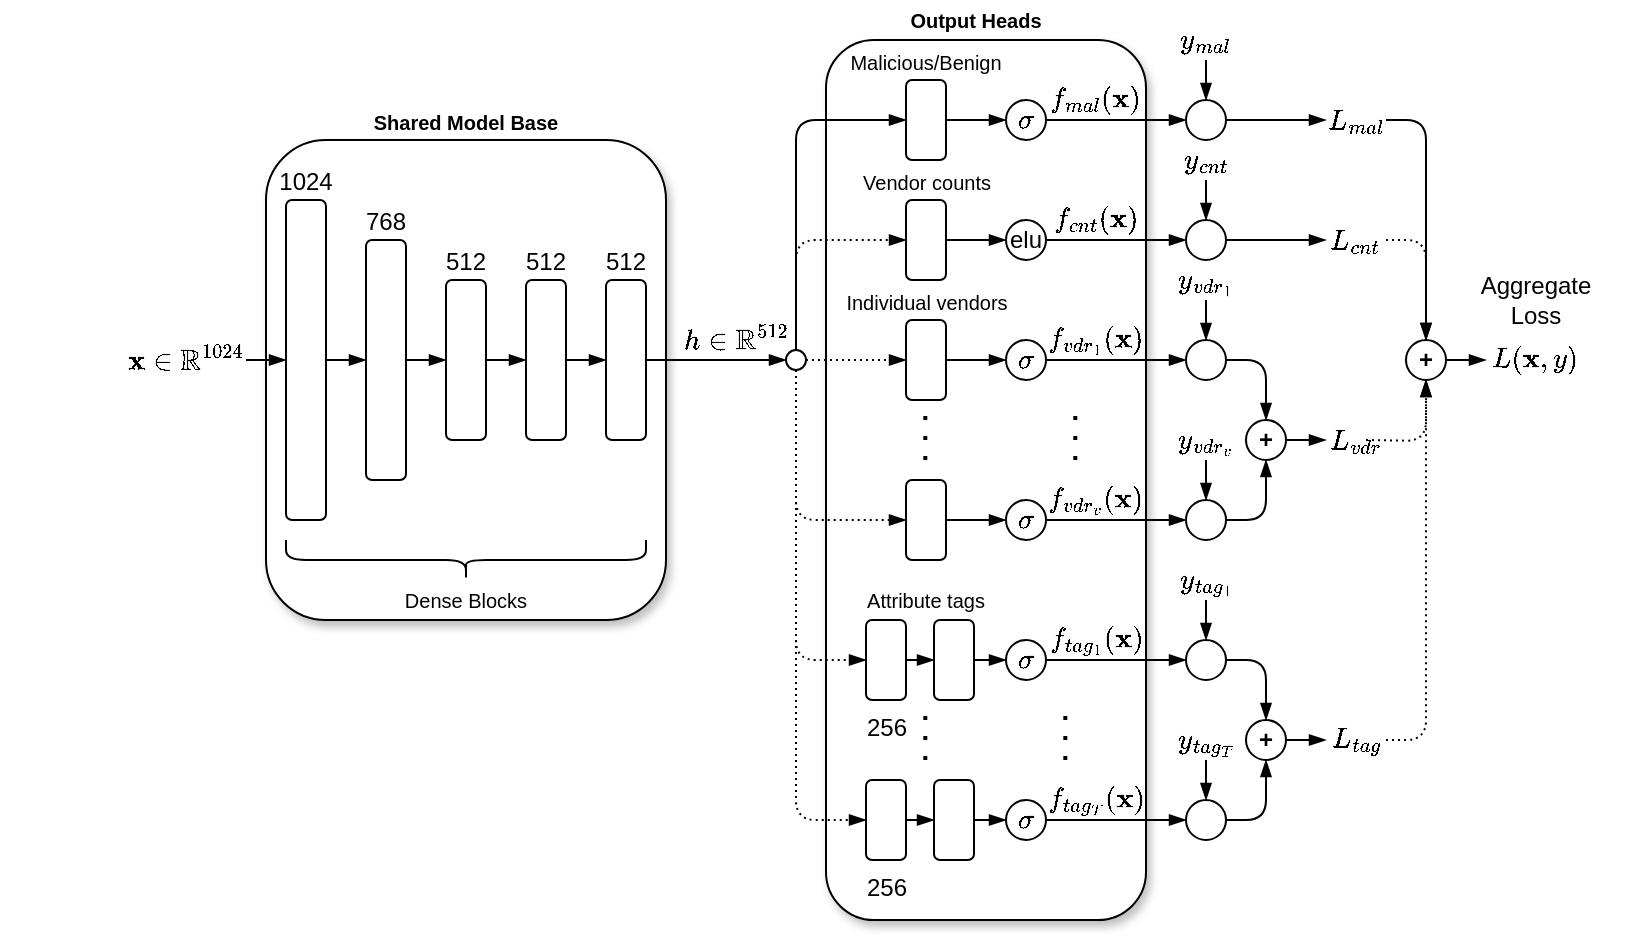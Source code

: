 <mxfile version="15.1.3" type="device" pages="3"><diagram id="2BZKGspsl7gXD2_JE_Mh" name="Page-1"><mxGraphModel dx="1913" dy="806" grid="1" gridSize="10" guides="1" tooltips="1" connect="1" arrows="1" fold="1" page="1" pageScale="1" pageWidth="827" pageHeight="1169" math="1" shadow="0"><root><mxCell id="0"/><mxCell id="1" parent="0"/><mxCell id="uXBsMLs0Pp2uj_gqRRGj-1" value="" style="rounded=1;whiteSpace=wrap;html=1;fontSize=10;labelBackgroundColor=none;shadow=1;glass=0;" parent="1" vertex="1"><mxGeometry x="370" y="30" width="160" height="440" as="geometry"/></mxCell><mxCell id="g7hXB24Sul_39Emx7b5q-49" value="&lt;b&gt;Shared Model Base&lt;/b&gt;" style="rounded=1;whiteSpace=wrap;html=1;shadow=1;glass=0;comic=0;fontSize=10;align=center;fillColor=#ffffff;labelPosition=center;verticalLabelPosition=top;verticalAlign=bottom;" parent="1" vertex="1"><mxGeometry x="90" y="80" width="200" height="240" as="geometry"/></mxCell><mxCell id="g7hXB24Sul_39Emx7b5q-9" style="edgeStyle=orthogonalEdgeStyle;rounded=0;orthogonalLoop=1;jettySize=auto;html=1;exitX=1;exitY=0.5;exitDx=0;exitDy=0;entryX=0;entryY=0.5;entryDx=0;entryDy=0;endArrow=blockThin;endFill=1;" parent="1" source="g7hXB24Sul_39Emx7b5q-1" target="g7hXB24Sul_39Emx7b5q-2" edge="1"><mxGeometry relative="1" as="geometry"/></mxCell><mxCell id="g7hXB24Sul_39Emx7b5q-1" value="768" style="rounded=1;whiteSpace=wrap;html=1;labelPosition=center;verticalLabelPosition=top;align=center;verticalAlign=bottom;rotation=0;" parent="1" vertex="1"><mxGeometry x="140" y="130" width="20" height="120" as="geometry"/></mxCell><mxCell id="g7hXB24Sul_39Emx7b5q-10" style="edgeStyle=orthogonalEdgeStyle;rounded=0;orthogonalLoop=1;jettySize=auto;html=1;exitX=1;exitY=0.5;exitDx=0;exitDy=0;entryX=0;entryY=0.5;entryDx=0;entryDy=0;endArrow=blockThin;endFill=1;" parent="1" source="g7hXB24Sul_39Emx7b5q-2" target="g7hXB24Sul_39Emx7b5q-4" edge="1"><mxGeometry relative="1" as="geometry"/></mxCell><mxCell id="g7hXB24Sul_39Emx7b5q-2" value="512" style="rounded=1;whiteSpace=wrap;html=1;labelPosition=center;verticalLabelPosition=top;align=center;verticalAlign=bottom;" parent="1" vertex="1"><mxGeometry x="180" y="150" width="20" height="80" as="geometry"/></mxCell><mxCell id="g7hXB24Sul_39Emx7b5q-8" style="edgeStyle=orthogonalEdgeStyle;rounded=0;orthogonalLoop=1;jettySize=auto;html=1;exitX=1;exitY=0.5;exitDx=0;exitDy=0;entryX=0;entryY=0.5;entryDx=0;entryDy=0;endArrow=blockThin;endFill=1;" parent="1" source="g7hXB24Sul_39Emx7b5q-3" target="g7hXB24Sul_39Emx7b5q-1" edge="1"><mxGeometry relative="1" as="geometry"/></mxCell><mxCell id="g7hXB24Sul_39Emx7b5q-3" value="1024" style="rounded=1;whiteSpace=wrap;html=1;glass=0;shadow=0;comic=0;labelPosition=center;verticalLabelPosition=top;align=center;verticalAlign=bottom;" parent="1" vertex="1"><mxGeometry x="100" y="110" width="20" height="160" as="geometry"/></mxCell><mxCell id="g7hXB24Sul_39Emx7b5q-11" style="edgeStyle=orthogonalEdgeStyle;rounded=0;orthogonalLoop=1;jettySize=auto;html=1;exitX=1;exitY=0.5;exitDx=0;exitDy=0;entryX=0;entryY=0.5;entryDx=0;entryDy=0;endArrow=blockThin;endFill=1;" parent="1" source="g7hXB24Sul_39Emx7b5q-4" target="g7hXB24Sul_39Emx7b5q-5" edge="1"><mxGeometry relative="1" as="geometry"/></mxCell><mxCell id="g7hXB24Sul_39Emx7b5q-4" value="512" style="rounded=1;whiteSpace=wrap;html=1;labelPosition=center;verticalLabelPosition=top;align=center;verticalAlign=bottom;" parent="1" vertex="1"><mxGeometry x="220" y="150" width="20" height="80" as="geometry"/></mxCell><mxCell id="g7hXB24Sul_39Emx7b5q-40" style="edgeStyle=orthogonalEdgeStyle;rounded=0;orthogonalLoop=1;jettySize=auto;html=1;exitX=1;exitY=0.5;exitDx=0;exitDy=0;entryX=0;entryY=0.5;entryDx=0;entryDy=0;fontSize=10;endArrow=blockThin;endFill=1;" parent="1" source="g7hXB24Sul_39Emx7b5q-5" target="g7hXB24Sul_39Emx7b5q-38" edge="1"><mxGeometry relative="1" as="geometry"/></mxCell><mxCell id="g7hXB24Sul_39Emx7b5q-5" value="512" style="rounded=1;whiteSpace=wrap;html=1;labelPosition=center;verticalLabelPosition=top;align=center;verticalAlign=bottom;" parent="1" vertex="1"><mxGeometry x="260" y="150" width="20" height="80" as="geometry"/></mxCell><mxCell id="g7hXB24Sul_39Emx7b5q-13" style="edgeStyle=orthogonalEdgeStyle;rounded=0;orthogonalLoop=1;jettySize=auto;html=1;exitX=1;exitY=0.5;exitDx=0;exitDy=0;entryX=0;entryY=0.5;entryDx=0;entryDy=0;endArrow=blockThin;endFill=1;" parent="1" source="g7hXB24Sul_39Emx7b5q-58" target="g7hXB24Sul_39Emx7b5q-3" edge="1"><mxGeometry relative="1" as="geometry"><mxPoint x="60.0" y="190" as="sourcePoint"/></mxGeometry></mxCell><mxCell id="g7hXB24Sul_39Emx7b5q-14" value="" style="shape=curlyBracket;whiteSpace=wrap;html=1;rounded=1;shadow=0;glass=0;comic=0;rotation=90;labelPosition=right;verticalLabelPosition=middle;align=left;verticalAlign=middle;flipH=0;flipV=0;direction=west;" parent="1" vertex="1"><mxGeometry x="180" y="200" width="20" height="180" as="geometry"/></mxCell><mxCell id="g7hXB24Sul_39Emx7b5q-20" value="Dense Blocks" style="text;html=1;strokeColor=none;fillColor=none;align=center;verticalAlign=middle;whiteSpace=wrap;rounded=0;shadow=0;glass=0;comic=0;fontSize=10;" parent="1" vertex="1"><mxGeometry x="145" y="300" width="90" height="20" as="geometry"/></mxCell><mxCell id="XRbfSju8OahuiXSywkQi-9" style="edgeStyle=orthogonalEdgeStyle;rounded=0;orthogonalLoop=1;jettySize=auto;html=1;exitX=1;exitY=0.5;exitDx=0;exitDy=0;entryX=0;entryY=0.5;entryDx=0;entryDy=0;endArrow=blockThin;endFill=1;" parent="1" source="g7hXB24Sul_39Emx7b5q-23" target="uXBsMLs0Pp2uj_gqRRGj-5" edge="1"><mxGeometry relative="1" as="geometry"><mxPoint x="470" y="70" as="targetPoint"/></mxGeometry></mxCell><mxCell id="g7hXB24Sul_39Emx7b5q-23" value="&lt;font style=&quot;font-size: 10px&quot;&gt;Malicious/Benign&lt;/font&gt;" style="rounded=1;whiteSpace=wrap;html=1;labelPosition=center;verticalLabelPosition=top;align=center;verticalAlign=bottom;" parent="1" vertex="1"><mxGeometry x="410" y="50" width="20" height="40" as="geometry"/></mxCell><mxCell id="XRbfSju8OahuiXSywkQi-8" style="edgeStyle=orthogonalEdgeStyle;rounded=0;orthogonalLoop=1;jettySize=auto;html=1;exitX=1;exitY=0.5;exitDx=0;exitDy=0;entryX=0;entryY=0.5;entryDx=0;entryDy=0;endArrow=blockThin;endFill=1;" parent="1" source="g7hXB24Sul_39Emx7b5q-28" target="uXBsMLs0Pp2uj_gqRRGj-15" edge="1"><mxGeometry relative="1" as="geometry"/></mxCell><mxCell id="g7hXB24Sul_39Emx7b5q-28" value="&lt;div style=&quot;text-align: left&quot;&gt;&lt;span style=&quot;font-size: 10px&quot;&gt;Vendor counts&lt;/span&gt;&lt;/div&gt;" style="rounded=1;html=1;labelPosition=center;verticalLabelPosition=top;align=center;verticalAlign=bottom;" parent="1" vertex="1"><mxGeometry x="410" y="110" width="20" height="40" as="geometry"/></mxCell><mxCell id="XRbfSju8OahuiXSywkQi-10" style="edgeStyle=orthogonalEdgeStyle;rounded=0;orthogonalLoop=1;jettySize=auto;html=1;exitX=1;exitY=0.5;exitDx=0;exitDy=0;entryX=0;entryY=0.5;entryDx=0;entryDy=0;endArrow=blockThin;endFill=1;" parent="1" source="g7hXB24Sul_39Emx7b5q-29" target="uXBsMLs0Pp2uj_gqRRGj-8" edge="1"><mxGeometry relative="1" as="geometry"><mxPoint x="470" y="190.0" as="targetPoint"/></mxGeometry></mxCell><mxCell id="g7hXB24Sul_39Emx7b5q-29" value="&lt;div style=&quot;&quot;&gt;&lt;span style=&quot;font-size: 10px&quot;&gt;Individual vendors&lt;/span&gt;&lt;/div&gt;" style="rounded=1;html=1;labelPosition=center;verticalLabelPosition=top;align=center;verticalAlign=bottom;" parent="1" vertex="1"><mxGeometry x="410" y="170" width="20" height="40" as="geometry"/></mxCell><mxCell id="XRbfSju8OahuiXSywkQi-6" style="edgeStyle=orthogonalEdgeStyle;rounded=0;orthogonalLoop=1;jettySize=auto;html=1;exitX=1;exitY=0.5;exitDx=0;exitDy=0;entryX=0;entryY=0.5;entryDx=0;entryDy=0;endArrow=blockThin;endFill=1;" parent="1" source="g7hXB24Sul_39Emx7b5q-30" target="uXBsMLs0Pp2uj_gqRRGj-10" edge="1"><mxGeometry relative="1" as="geometry"><mxPoint x="470" y="270.0" as="targetPoint"/></mxGeometry></mxCell><mxCell id="g7hXB24Sul_39Emx7b5q-30" value="" style="rounded=1;html=1;labelPosition=center;verticalLabelPosition=top;align=center;verticalAlign=bottom;" parent="1" vertex="1"><mxGeometry x="410" y="250" width="20" height="40" as="geometry"/></mxCell><mxCell id="g7hXB24Sul_39Emx7b5q-33" style="edgeStyle=orthogonalEdgeStyle;rounded=0;orthogonalLoop=1;jettySize=auto;html=1;exitX=1;exitY=0.5;exitDx=0;exitDy=0;entryX=0;entryY=0.5;entryDx=0;entryDy=0;endArrow=blockThin;endFill=1;" parent="1" source="g7hXB24Sul_39Emx7b5q-31" target="g7hXB24Sul_39Emx7b5q-32" edge="1"><mxGeometry relative="1" as="geometry"/></mxCell><mxCell id="g7hXB24Sul_39Emx7b5q-31" value="256" style="rounded=1;html=1;labelPosition=center;verticalLabelPosition=bottom;align=center;verticalAlign=top;" parent="1" vertex="1"><mxGeometry x="390" y="320" width="20" height="40" as="geometry"/></mxCell><mxCell id="XRbfSju8OahuiXSywkQi-13" style="edgeStyle=orthogonalEdgeStyle;rounded=0;orthogonalLoop=1;jettySize=auto;html=1;exitX=1;exitY=0.5;exitDx=0;exitDy=0;entryX=0;entryY=0.5;entryDx=0;entryDy=0;endArrow=blockThin;endFill=1;" parent="1" source="g7hXB24Sul_39Emx7b5q-32" target="uXBsMLs0Pp2uj_gqRRGj-13" edge="1"><mxGeometry relative="1" as="geometry"><mxPoint x="470" y="340.0" as="targetPoint"/></mxGeometry></mxCell><mxCell id="g7hXB24Sul_39Emx7b5q-32" value="" style="rounded=1;html=1;labelPosition=center;verticalLabelPosition=bottom;align=center;verticalAlign=top;" parent="1" vertex="1"><mxGeometry x="424" y="320" width="20" height="40" as="geometry"/></mxCell><mxCell id="g7hXB24Sul_39Emx7b5q-34" style="edgeStyle=orthogonalEdgeStyle;rounded=0;orthogonalLoop=1;jettySize=auto;html=1;exitX=1;exitY=0.5;exitDx=0;exitDy=0;entryX=0;entryY=0.5;entryDx=0;entryDy=0;endArrow=blockThin;endFill=1;" parent="1" source="g7hXB24Sul_39Emx7b5q-35" target="g7hXB24Sul_39Emx7b5q-36" edge="1"><mxGeometry relative="1" as="geometry"/></mxCell><mxCell id="g7hXB24Sul_39Emx7b5q-35" value="256" style="rounded=1;html=1;labelPosition=center;verticalLabelPosition=bottom;align=center;verticalAlign=top;" parent="1" vertex="1"><mxGeometry x="390" y="400" width="20" height="40" as="geometry"/></mxCell><mxCell id="XRbfSju8OahuiXSywkQi-15" style="edgeStyle=orthogonalEdgeStyle;rounded=0;orthogonalLoop=1;jettySize=auto;html=1;exitX=1;exitY=0.5;exitDx=0;exitDy=0;entryX=0;entryY=0.5;entryDx=0;entryDy=0;endArrow=blockThin;endFill=1;" parent="1" source="g7hXB24Sul_39Emx7b5q-36" target="uXBsMLs0Pp2uj_gqRRGj-14" edge="1"><mxGeometry relative="1" as="geometry"><mxPoint x="470" y="420.0" as="targetPoint"/></mxGeometry></mxCell><mxCell id="g7hXB24Sul_39Emx7b5q-36" value="" style="rounded=1;html=1;labelPosition=center;verticalLabelPosition=bottom;align=center;verticalAlign=top;" parent="1" vertex="1"><mxGeometry x="424" y="400" width="20" height="40" as="geometry"/></mxCell><mxCell id="g7hXB24Sul_39Emx7b5q-37" value="Attribute tags" style="text;html=1;strokeColor=none;fillColor=none;align=center;verticalAlign=middle;whiteSpace=wrap;rounded=0;shadow=0;glass=0;comic=0;fontSize=10;" parent="1" vertex="1"><mxGeometry x="380" y="300" width="80" height="20" as="geometry"/></mxCell><mxCell id="g7hXB24Sul_39Emx7b5q-41" style="edgeStyle=orthogonalEdgeStyle;orthogonalLoop=1;jettySize=auto;html=1;exitX=0.5;exitY=0;exitDx=0;exitDy=0;entryX=0;entryY=0.5;entryDx=0;entryDy=0;fontSize=10;shadow=0;comic=0;rounded=1;endArrow=blockThin;endFill=1;" parent="1" source="g7hXB24Sul_39Emx7b5q-38" target="g7hXB24Sul_39Emx7b5q-23" edge="1"><mxGeometry relative="1" as="geometry"/></mxCell><mxCell id="g7hXB24Sul_39Emx7b5q-42" style="edgeStyle=orthogonalEdgeStyle;rounded=1;comic=0;orthogonalLoop=1;jettySize=auto;html=1;exitX=0.5;exitY=1;exitDx=0;exitDy=0;entryX=0;entryY=0.5;entryDx=0;entryDy=0;shadow=0;fontSize=10;dashed=1;endArrow=blockThin;endFill=1;dashPattern=1 2;" parent="1" source="g7hXB24Sul_39Emx7b5q-38" target="g7hXB24Sul_39Emx7b5q-35" edge="1"><mxGeometry relative="1" as="geometry"/></mxCell><mxCell id="g7hXB24Sul_39Emx7b5q-43" style="edgeStyle=orthogonalEdgeStyle;rounded=1;comic=0;orthogonalLoop=1;jettySize=auto;html=1;exitX=0.5;exitY=1;exitDx=0;exitDy=0;entryX=0;entryY=0.5;entryDx=0;entryDy=0;shadow=0;dashed=1;fontSize=10;endArrow=blockThin;endFill=1;dashPattern=1 2;" parent="1" source="g7hXB24Sul_39Emx7b5q-38" target="g7hXB24Sul_39Emx7b5q-31" edge="1"><mxGeometry relative="1" as="geometry"/></mxCell><mxCell id="g7hXB24Sul_39Emx7b5q-45" style="edgeStyle=orthogonalEdgeStyle;rounded=1;comic=0;orthogonalLoop=1;jettySize=auto;html=1;exitX=0.5;exitY=1;exitDx=0;exitDy=0;entryX=0;entryY=0.5;entryDx=0;entryDy=0;shadow=0;dashed=1;fontSize=10;endArrow=blockThin;endFill=1;dashPattern=1 2;" parent="1" source="g7hXB24Sul_39Emx7b5q-38" target="g7hXB24Sul_39Emx7b5q-30" edge="1"><mxGeometry relative="1" as="geometry"/></mxCell><mxCell id="g7hXB24Sul_39Emx7b5q-46" style="edgeStyle=orthogonalEdgeStyle;rounded=1;comic=0;orthogonalLoop=1;jettySize=auto;html=1;exitX=1;exitY=0.5;exitDx=0;exitDy=0;entryX=0;entryY=0.5;entryDx=0;entryDy=0;shadow=0;dashed=1;fontSize=10;endArrow=blockThin;endFill=1;dashPattern=1 2;" parent="1" source="g7hXB24Sul_39Emx7b5q-38" target="g7hXB24Sul_39Emx7b5q-29" edge="1"><mxGeometry relative="1" as="geometry"/></mxCell><mxCell id="g7hXB24Sul_39Emx7b5q-47" style="edgeStyle=orthogonalEdgeStyle;rounded=1;comic=0;orthogonalLoop=1;jettySize=auto;html=1;exitX=0.5;exitY=0;exitDx=0;exitDy=0;entryX=0;entryY=0.5;entryDx=0;entryDy=0;shadow=0;dashed=1;fontSize=10;endArrow=blockThin;endFill=1;dashPattern=1 2;" parent="1" source="g7hXB24Sul_39Emx7b5q-38" target="g7hXB24Sul_39Emx7b5q-28" edge="1"><mxGeometry relative="1" as="geometry"/></mxCell><mxCell id="g7hXB24Sul_39Emx7b5q-38" value="" style="ellipse;whiteSpace=wrap;html=1;aspect=fixed;rounded=1;shadow=0;glass=0;comic=0;fontSize=10;align=center;" parent="1" vertex="1"><mxGeometry x="350" y="185" width="10" height="10" as="geometry"/></mxCell><mxCell id="g7hXB24Sul_39Emx7b5q-50" value="" style="endArrow=none;dashed=1;html=1;shadow=0;fontSize=10;dashPattern=1 4;rounded=0;strokeWidth=2;comic=0;strokeColor=#000000;" parent="1" edge="1"><mxGeometry width="50" height="50" relative="1" as="geometry"><mxPoint x="419.66" y="240" as="sourcePoint"/><mxPoint x="419.66" y="210" as="targetPoint"/></mxGeometry></mxCell><mxCell id="g7hXB24Sul_39Emx7b5q-51" value="" style="endArrow=none;dashed=1;html=1;shadow=0;fontSize=10;dashPattern=1 4;fontStyle=0;rounded=0;strokeWidth=2;endSize=6;" parent="1" edge="1"><mxGeometry width="50" height="50" relative="1" as="geometry"><mxPoint x="419.66" y="390" as="sourcePoint"/><mxPoint x="419.66" y="360" as="targetPoint"/></mxGeometry></mxCell><mxCell id="g7hXB24Sul_39Emx7b5q-58" value="$$\textbf{x}\in\mathbb{R}^{1024}$$" style="text;html=1;strokeColor=none;fillColor=none;align=center;verticalAlign=middle;whiteSpace=wrap;rounded=0;shadow=0;glass=0;comic=0;fontSize=12;fontColor=#000000;" parent="1" vertex="1"><mxGeometry x="20" y="180" width="60" height="20" as="geometry"/></mxCell><mxCell id="XRbfSju8OahuiXSywkQi-1" value="$$h\in\mathbb{R}^{512}$$" style="text;html=1;strokeColor=none;fillColor=none;align=center;verticalAlign=middle;whiteSpace=wrap;rounded=0;" parent="1" vertex="1"><mxGeometry x="300" y="170" width="50" height="20" as="geometry"/></mxCell><mxCell id="XRbfSju8OahuiXSywkQi-28" style="edgeStyle=orthogonalEdgeStyle;rounded=0;orthogonalLoop=1;jettySize=auto;html=1;exitX=1;exitY=0.5;exitDx=0;exitDy=0;entryX=0;entryY=0.5;entryDx=0;entryDy=0;endArrow=blockThin;endFill=1;" parent="1" source="uXBsMLs0Pp2uj_gqRRGj-5" target="XRbfSju8OahuiXSywkQi-17" edge="1"><mxGeometry relative="1" as="geometry"><mxPoint x="520" y="70" as="sourcePoint"/></mxGeometry></mxCell><mxCell id="XRbfSju8OahuiXSywkQi-27" style="edgeStyle=orthogonalEdgeStyle;rounded=0;orthogonalLoop=1;jettySize=auto;html=1;exitX=1;exitY=0.5;exitDx=0;exitDy=0;entryX=0;entryY=0.5;entryDx=0;entryDy=0;endArrow=blockThin;endFill=1;" parent="1" source="uXBsMLs0Pp2uj_gqRRGj-15" target="XRbfSju8OahuiXSywkQi-18" edge="1"><mxGeometry relative="1" as="geometry"/></mxCell><mxCell id="XRbfSju8OahuiXSywkQi-3" value="$$f_{cnt}(\textbf{x})$$" style="text;html=1;strokeColor=none;fillColor=none;align=center;verticalAlign=middle;whiteSpace=wrap;rounded=0;" parent="1" vertex="1"><mxGeometry x="480" y="110" width="50" height="20" as="geometry"/></mxCell><mxCell id="XRbfSju8OahuiXSywkQi-26" style="edgeStyle=orthogonalEdgeStyle;rounded=0;orthogonalLoop=1;jettySize=auto;html=1;exitX=1;exitY=0.5;exitDx=0;exitDy=0;entryX=0;entryY=0.5;entryDx=0;entryDy=0;endArrow=blockThin;endFill=1;" parent="1" source="uXBsMLs0Pp2uj_gqRRGj-8" target="XRbfSju8OahuiXSywkQi-19" edge="1"><mxGeometry relative="1" as="geometry"><mxPoint x="520" y="190.0" as="sourcePoint"/></mxGeometry></mxCell><mxCell id="XRbfSju8OahuiXSywkQi-25" style="edgeStyle=orthogonalEdgeStyle;rounded=0;orthogonalLoop=1;jettySize=auto;html=1;exitX=1;exitY=0.5;exitDx=0;exitDy=0;entryX=0;entryY=0.5;entryDx=0;entryDy=0;endArrow=blockThin;endFill=1;" parent="1" source="uXBsMLs0Pp2uj_gqRRGj-10" target="XRbfSju8OahuiXSywkQi-20" edge="1"><mxGeometry relative="1" as="geometry"><mxPoint x="520" y="270.0" as="sourcePoint"/></mxGeometry></mxCell><mxCell id="XRbfSju8OahuiXSywkQi-11" value="" style="endArrow=none;dashed=1;html=1;shadow=0;fontSize=10;dashPattern=1 4;rounded=0;strokeWidth=2;comic=0;strokeColor=#000000;" parent="1" edge="1"><mxGeometry width="50" height="50" relative="1" as="geometry"><mxPoint x="494.66" y="240" as="sourcePoint"/><mxPoint x="494.66" y="210" as="targetPoint"/></mxGeometry></mxCell><mxCell id="XRbfSju8OahuiXSywkQi-23" style="edgeStyle=orthogonalEdgeStyle;rounded=0;orthogonalLoop=1;jettySize=auto;html=1;exitX=1;exitY=0.5;exitDx=0;exitDy=0;entryX=0;entryY=0.5;entryDx=0;entryDy=0;endArrow=blockThin;endFill=1;" parent="1" source="uXBsMLs0Pp2uj_gqRRGj-13" target="XRbfSju8OahuiXSywkQi-21" edge="1"><mxGeometry relative="1" as="geometry"><mxPoint x="520" y="340.0" as="sourcePoint"/></mxGeometry></mxCell><mxCell id="XRbfSju8OahuiXSywkQi-24" style="edgeStyle=orthogonalEdgeStyle;rounded=0;orthogonalLoop=1;jettySize=auto;html=1;exitX=1;exitY=0.5;exitDx=0;exitDy=0;entryX=0;entryY=0.5;entryDx=0;entryDy=0;endArrow=blockThin;endFill=1;" parent="1" source="uXBsMLs0Pp2uj_gqRRGj-14" target="XRbfSju8OahuiXSywkQi-22" edge="1"><mxGeometry relative="1" as="geometry"><mxPoint x="520" y="420.0" as="sourcePoint"/></mxGeometry></mxCell><mxCell id="XRbfSju8OahuiXSywkQi-16" value="" style="endArrow=none;dashed=1;html=1;shadow=0;fontSize=10;dashPattern=1 4;rounded=0;strokeWidth=2;comic=0;strokeColor=#000000;" parent="1" edge="1"><mxGeometry width="50" height="50" relative="1" as="geometry"><mxPoint x="489.66" y="390" as="sourcePoint"/><mxPoint x="489.66" y="360" as="targetPoint"/></mxGeometry></mxCell><mxCell id="XRbfSju8OahuiXSywkQi-43" style="edgeStyle=orthogonalEdgeStyle;rounded=0;orthogonalLoop=1;jettySize=auto;html=1;exitX=1;exitY=0.5;exitDx=0;exitDy=0;entryX=0;entryY=0.5;entryDx=0;entryDy=0;endArrow=blockThin;endFill=1;" parent="1" source="XRbfSju8OahuiXSywkQi-17" target="XRbfSju8OahuiXSywkQi-42" edge="1"><mxGeometry relative="1" as="geometry"/></mxCell><mxCell id="XRbfSju8OahuiXSywkQi-17" value="" style="ellipse;whiteSpace=wrap;html=1;aspect=fixed;" parent="1" vertex="1"><mxGeometry x="550" y="60" width="20" height="20" as="geometry"/></mxCell><mxCell id="XRbfSju8OahuiXSywkQi-45" style="edgeStyle=orthogonalEdgeStyle;rounded=0;orthogonalLoop=1;jettySize=auto;html=1;exitX=1;exitY=0.5;exitDx=0;exitDy=0;entryX=0;entryY=0.5;entryDx=0;entryDy=0;endArrow=blockThin;endFill=1;" parent="1" source="XRbfSju8OahuiXSywkQi-18" target="XRbfSju8OahuiXSywkQi-44" edge="1"><mxGeometry relative="1" as="geometry"/></mxCell><mxCell id="XRbfSju8OahuiXSywkQi-18" value="" style="ellipse;whiteSpace=wrap;html=1;aspect=fixed;" parent="1" vertex="1"><mxGeometry x="550" y="120" width="20" height="20" as="geometry"/></mxCell><mxCell id="XRbfSju8OahuiXSywkQi-49" style="edgeStyle=orthogonalEdgeStyle;rounded=1;orthogonalLoop=1;jettySize=auto;html=1;exitX=1;exitY=0.5;exitDx=0;exitDy=0;entryX=0.5;entryY=0;entryDx=0;entryDy=0;endArrow=blockThin;endFill=1;" parent="1" source="XRbfSju8OahuiXSywkQi-19" target="XRbfSju8OahuiXSywkQi-46" edge="1"><mxGeometry relative="1" as="geometry"/></mxCell><mxCell id="XRbfSju8OahuiXSywkQi-19" value="" style="ellipse;whiteSpace=wrap;html=1;aspect=fixed;" parent="1" vertex="1"><mxGeometry x="550" y="180" width="20" height="20" as="geometry"/></mxCell><mxCell id="XRbfSju8OahuiXSywkQi-50" style="edgeStyle=orthogonalEdgeStyle;rounded=1;orthogonalLoop=1;jettySize=auto;html=1;exitX=1;exitY=0.5;exitDx=0;exitDy=0;entryX=0.5;entryY=1;entryDx=0;entryDy=0;endArrow=blockThin;endFill=1;" parent="1" source="XRbfSju8OahuiXSywkQi-20" target="XRbfSju8OahuiXSywkQi-46" edge="1"><mxGeometry relative="1" as="geometry"/></mxCell><mxCell id="XRbfSju8OahuiXSywkQi-20" value="" style="ellipse;whiteSpace=wrap;html=1;aspect=fixed;" parent="1" vertex="1"><mxGeometry x="550" y="260" width="20" height="20" as="geometry"/></mxCell><mxCell id="XRbfSju8OahuiXSywkQi-54" style="edgeStyle=orthogonalEdgeStyle;rounded=1;orthogonalLoop=1;jettySize=auto;html=1;exitX=1;exitY=0.5;exitDx=0;exitDy=0;entryX=0.5;entryY=0;entryDx=0;entryDy=0;endArrow=blockThin;endFill=1;" parent="1" source="XRbfSju8OahuiXSywkQi-21" target="XRbfSju8OahuiXSywkQi-52" edge="1"><mxGeometry relative="1" as="geometry"/></mxCell><mxCell id="XRbfSju8OahuiXSywkQi-21" value="" style="ellipse;whiteSpace=wrap;html=1;aspect=fixed;" parent="1" vertex="1"><mxGeometry x="550" y="330" width="20" height="20" as="geometry"/></mxCell><mxCell id="XRbfSju8OahuiXSywkQi-55" style="edgeStyle=orthogonalEdgeStyle;rounded=1;orthogonalLoop=1;jettySize=auto;html=1;exitX=1;exitY=0.5;exitDx=0;exitDy=0;entryX=0.5;entryY=1;entryDx=0;entryDy=0;endArrow=blockThin;endFill=1;" parent="1" source="XRbfSju8OahuiXSywkQi-22" target="XRbfSju8OahuiXSywkQi-52" edge="1"><mxGeometry relative="1" as="geometry"/></mxCell><mxCell id="XRbfSju8OahuiXSywkQi-22" value="" style="ellipse;whiteSpace=wrap;html=1;aspect=fixed;" parent="1" vertex="1"><mxGeometry x="550" y="410" width="20" height="20" as="geometry"/></mxCell><mxCell id="XRbfSju8OahuiXSywkQi-30" style="edgeStyle=orthogonalEdgeStyle;rounded=0;orthogonalLoop=1;jettySize=auto;html=1;exitX=0.5;exitY=1;exitDx=0;exitDy=0;entryX=0.5;entryY=0;entryDx=0;entryDy=0;endArrow=blockThin;endFill=1;" parent="1" target="XRbfSju8OahuiXSywkQi-17" edge="1"><mxGeometry relative="1" as="geometry"><mxPoint x="560" y="40" as="sourcePoint"/></mxGeometry></mxCell><mxCell id="XRbfSju8OahuiXSywkQi-29" value="$$y_{mal}$$" style="text;html=1;strokeColor=none;fillColor=none;align=center;verticalAlign=middle;whiteSpace=wrap;rounded=0;" parent="1" vertex="1"><mxGeometry x="540" y="20" width="40" height="20" as="geometry"/></mxCell><mxCell id="XRbfSju8OahuiXSywkQi-33" style="edgeStyle=orthogonalEdgeStyle;rounded=0;orthogonalLoop=1;jettySize=auto;html=1;exitX=0.5;exitY=1;exitDx=0;exitDy=0;entryX=0.5;entryY=0;entryDx=0;entryDy=0;endArrow=blockThin;endFill=1;" parent="1" source="XRbfSju8OahuiXSywkQi-31" target="XRbfSju8OahuiXSywkQi-18" edge="1"><mxGeometry relative="1" as="geometry"/></mxCell><mxCell id="XRbfSju8OahuiXSywkQi-31" value="$$y_{cnt}$$" style="text;html=1;strokeColor=none;fillColor=none;align=center;verticalAlign=middle;whiteSpace=wrap;rounded=0;" parent="1" vertex="1"><mxGeometry x="540" y="80" width="40" height="20" as="geometry"/></mxCell><mxCell id="XRbfSju8OahuiXSywkQi-35" style="edgeStyle=orthogonalEdgeStyle;rounded=0;orthogonalLoop=1;jettySize=auto;html=1;exitX=0.5;exitY=1;exitDx=0;exitDy=0;entryX=0.5;entryY=0;entryDx=0;entryDy=0;endArrow=blockThin;endFill=1;" parent="1" source="XRbfSju8OahuiXSywkQi-34" target="XRbfSju8OahuiXSywkQi-19" edge="1"><mxGeometry relative="1" as="geometry"/></mxCell><mxCell id="XRbfSju8OahuiXSywkQi-34" value="$$y_{vdr_{1}}$$" style="text;html=1;strokeColor=none;fillColor=none;align=center;verticalAlign=middle;whiteSpace=wrap;rounded=0;" parent="1" vertex="1"><mxGeometry x="540" y="140" width="40" height="20" as="geometry"/></mxCell><mxCell id="XRbfSju8OahuiXSywkQi-39" style="edgeStyle=orthogonalEdgeStyle;rounded=0;orthogonalLoop=1;jettySize=auto;html=1;exitX=0.5;exitY=1;exitDx=0;exitDy=0;entryX=0.5;entryY=0;entryDx=0;entryDy=0;endArrow=blockThin;endFill=1;" parent="1" source="XRbfSju8OahuiXSywkQi-36" target="XRbfSju8OahuiXSywkQi-20" edge="1"><mxGeometry relative="1" as="geometry"/></mxCell><mxCell id="XRbfSju8OahuiXSywkQi-36" value="$$y_{vdr_{v}}$$" style="text;html=1;strokeColor=none;fillColor=none;align=center;verticalAlign=middle;whiteSpace=wrap;rounded=0;" parent="1" vertex="1"><mxGeometry x="540" y="220" width="40" height="20" as="geometry"/></mxCell><mxCell id="XRbfSju8OahuiXSywkQi-40" style="edgeStyle=orthogonalEdgeStyle;rounded=0;orthogonalLoop=1;jettySize=auto;html=1;exitX=0.5;exitY=1;exitDx=0;exitDy=0;entryX=0.5;entryY=0;entryDx=0;entryDy=0;endArrow=blockThin;endFill=1;" parent="1" source="XRbfSju8OahuiXSywkQi-37" target="XRbfSju8OahuiXSywkQi-21" edge="1"><mxGeometry relative="1" as="geometry"/></mxCell><mxCell id="XRbfSju8OahuiXSywkQi-37" value="$$y_{tag_{1}}$$" style="text;html=1;strokeColor=none;fillColor=none;align=center;verticalAlign=middle;whiteSpace=wrap;rounded=0;" parent="1" vertex="1"><mxGeometry x="540" y="290" width="40" height="20" as="geometry"/></mxCell><mxCell id="XRbfSju8OahuiXSywkQi-41" style="edgeStyle=orthogonalEdgeStyle;rounded=0;orthogonalLoop=1;jettySize=auto;html=1;exitX=0.5;exitY=1;exitDx=0;exitDy=0;entryX=0.5;entryY=0;entryDx=0;entryDy=0;endArrow=blockThin;endFill=1;" parent="1" source="XRbfSju8OahuiXSywkQi-38" target="XRbfSju8OahuiXSywkQi-22" edge="1"><mxGeometry relative="1" as="geometry"/></mxCell><mxCell id="XRbfSju8OahuiXSywkQi-38" value="$$y_{tag_{T}}$$" style="text;html=1;strokeColor=none;fillColor=none;align=center;verticalAlign=middle;whiteSpace=wrap;rounded=0;" parent="1" vertex="1"><mxGeometry x="540" y="370" width="40" height="20" as="geometry"/></mxCell><mxCell id="XRbfSju8OahuiXSywkQi-57" style="edgeStyle=orthogonalEdgeStyle;rounded=1;orthogonalLoop=1;jettySize=auto;html=1;exitX=1;exitY=0.5;exitDx=0;exitDy=0;entryX=0.5;entryY=0;entryDx=0;entryDy=0;endArrow=blockThin;endFill=1;" parent="1" source="XRbfSju8OahuiXSywkQi-42" target="XRbfSju8OahuiXSywkQi-56" edge="1"><mxGeometry relative="1" as="geometry"/></mxCell><mxCell id="XRbfSju8OahuiXSywkQi-42" value="$$L_{mal}$$" style="text;html=1;strokeColor=none;fillColor=none;align=center;verticalAlign=middle;whiteSpace=wrap;rounded=0;" parent="1" vertex="1"><mxGeometry x="620" y="60" width="30" height="20" as="geometry"/></mxCell><mxCell id="XRbfSju8OahuiXSywkQi-58" style="edgeStyle=orthogonalEdgeStyle;rounded=1;orthogonalLoop=1;jettySize=auto;html=1;exitX=1;exitY=0.5;exitDx=0;exitDy=0;endArrow=blockThin;endFill=1;dashed=1;dashPattern=1 2;entryX=0.5;entryY=0;entryDx=0;entryDy=0;" parent="1" source="XRbfSju8OahuiXSywkQi-44" target="XRbfSju8OahuiXSywkQi-56" edge="1"><mxGeometry relative="1" as="geometry"><mxPoint x="720.0" y="180" as="targetPoint"/></mxGeometry></mxCell><mxCell id="XRbfSju8OahuiXSywkQi-44" value="$$L_{cnt}$$" style="text;html=1;strokeColor=none;fillColor=none;align=center;verticalAlign=middle;whiteSpace=wrap;rounded=0;" parent="1" vertex="1"><mxGeometry x="620" y="120" width="30" height="20" as="geometry"/></mxCell><mxCell id="XRbfSju8OahuiXSywkQi-48" style="edgeStyle=orthogonalEdgeStyle;rounded=0;orthogonalLoop=1;jettySize=auto;html=1;exitX=1;exitY=0.5;exitDx=0;exitDy=0;entryX=0;entryY=0.5;entryDx=0;entryDy=0;endArrow=blockThin;endFill=1;" parent="1" source="XRbfSju8OahuiXSywkQi-46" target="XRbfSju8OahuiXSywkQi-47" edge="1"><mxGeometry relative="1" as="geometry"/></mxCell><mxCell id="XRbfSju8OahuiXSywkQi-46" value="&lt;b&gt;+&lt;/b&gt;" style="ellipse;whiteSpace=wrap;html=1;aspect=fixed;" parent="1" vertex="1"><mxGeometry x="580" y="220" width="20" height="20" as="geometry"/></mxCell><mxCell id="XRbfSju8OahuiXSywkQi-59" style="edgeStyle=orthogonalEdgeStyle;rounded=1;orthogonalLoop=1;jettySize=auto;html=1;exitX=1;exitY=0.5;exitDx=0;exitDy=0;entryX=0.5;entryY=1;entryDx=0;entryDy=0;dashed=1;dashPattern=1 2;endArrow=blockThin;endFill=1;" parent="1" target="XRbfSju8OahuiXSywkQi-56" edge="1"><mxGeometry relative="1" as="geometry"><mxPoint x="640" y="230.0" as="sourcePoint"/></mxGeometry></mxCell><mxCell id="XRbfSju8OahuiXSywkQi-47" value="$$L_{vdr}$$" style="text;html=1;strokeColor=none;fillColor=none;align=center;verticalAlign=middle;whiteSpace=wrap;rounded=0;" parent="1" vertex="1"><mxGeometry x="620" y="220" width="30" height="20" as="geometry"/></mxCell><mxCell id="XRbfSju8OahuiXSywkQi-51" style="edgeStyle=orthogonalEdgeStyle;rounded=0;orthogonalLoop=1;jettySize=auto;html=1;exitX=1;exitY=0.5;exitDx=0;exitDy=0;entryX=0;entryY=0.5;entryDx=0;entryDy=0;endArrow=blockThin;endFill=1;" parent="1" source="XRbfSju8OahuiXSywkQi-52" target="XRbfSju8OahuiXSywkQi-53" edge="1"><mxGeometry relative="1" as="geometry"/></mxCell><mxCell id="XRbfSju8OahuiXSywkQi-52" value="&lt;b&gt;+&lt;/b&gt;" style="ellipse;whiteSpace=wrap;html=1;aspect=fixed;" parent="1" vertex="1"><mxGeometry x="580" y="370" width="20" height="20" as="geometry"/></mxCell><mxCell id="XRbfSju8OahuiXSywkQi-60" style="edgeStyle=orthogonalEdgeStyle;rounded=1;orthogonalLoop=1;jettySize=auto;html=1;exitX=1;exitY=0.5;exitDx=0;exitDy=0;entryX=0.5;entryY=1;entryDx=0;entryDy=0;dashed=1;endArrow=blockThin;endFill=1;dashPattern=1 2;" parent="1" source="XRbfSju8OahuiXSywkQi-53" target="XRbfSju8OahuiXSywkQi-56" edge="1"><mxGeometry relative="1" as="geometry"/></mxCell><mxCell id="XRbfSju8OahuiXSywkQi-53" value="$$L_{tag}$$" style="text;html=1;strokeColor=none;fillColor=none;align=center;verticalAlign=middle;whiteSpace=wrap;rounded=0;" parent="1" vertex="1"><mxGeometry x="620" y="370" width="30" height="20" as="geometry"/></mxCell><mxCell id="XRbfSju8OahuiXSywkQi-63" style="edgeStyle=orthogonalEdgeStyle;rounded=1;orthogonalLoop=1;jettySize=auto;html=1;exitX=1;exitY=0.5;exitDx=0;exitDy=0;entryX=0;entryY=0.5;entryDx=0;entryDy=0;endArrow=blockThin;endFill=1;" parent="1" source="XRbfSju8OahuiXSywkQi-56" target="XRbfSju8OahuiXSywkQi-61" edge="1"><mxGeometry relative="1" as="geometry"/></mxCell><mxCell id="XRbfSju8OahuiXSywkQi-56" value="&lt;b&gt;+&lt;/b&gt;" style="ellipse;whiteSpace=wrap;html=1;aspect=fixed;" parent="1" vertex="1"><mxGeometry x="660" y="180" width="20" height="20" as="geometry"/></mxCell><mxCell id="XRbfSju8OahuiXSywkQi-61" value="$$L(\textbf{x},y)$$" style="text;html=1;strokeColor=none;fillColor=none;align=center;verticalAlign=middle;whiteSpace=wrap;rounded=0;" parent="1" vertex="1"><mxGeometry x="700" y="180" width="50" height="20" as="geometry"/></mxCell><mxCell id="XRbfSju8OahuiXSywkQi-64" value="Aggregate Loss" style="text;html=1;strokeColor=none;fillColor=none;align=center;verticalAlign=middle;whiteSpace=wrap;rounded=0;" parent="1" vertex="1"><mxGeometry x="705" y="150" width="40" height="20" as="geometry"/></mxCell><mxCell id="uXBsMLs0Pp2uj_gqRRGj-2" value="Output Heads" style="text;html=1;strokeColor=none;fillColor=none;align=center;verticalAlign=middle;whiteSpace=wrap;rounded=0;fontSize=10;fontStyle=1" parent="1" vertex="1"><mxGeometry x="400" y="10" width="90" height="20" as="geometry"/></mxCell><mxCell id="uXBsMLs0Pp2uj_gqRRGj-4" value="$$f_{mal}(\textbf{x})$$" style="text;html=1;strokeColor=none;fillColor=none;align=center;verticalAlign=middle;whiteSpace=wrap;rounded=0;" parent="1" vertex="1"><mxGeometry x="480" y="50" width="50" height="20" as="geometry"/></mxCell><mxCell id="uXBsMLs0Pp2uj_gqRRGj-5" value="$$\sigma$$" style="ellipse;whiteSpace=wrap;html=1;aspect=fixed;" parent="1" vertex="1"><mxGeometry x="460" y="60" width="20" height="20" as="geometry"/></mxCell><mxCell id="uXBsMLs0Pp2uj_gqRRGj-7" value="$$f_{vdr_{1}}(\textbf{x})$$" style="text;html=1;strokeColor=none;fillColor=none;align=center;verticalAlign=middle;whiteSpace=wrap;rounded=0;" parent="1" vertex="1"><mxGeometry x="480" y="170" width="50" height="20" as="geometry"/></mxCell><mxCell id="uXBsMLs0Pp2uj_gqRRGj-8" value="$$\sigma$$" style="ellipse;whiteSpace=wrap;html=1;aspect=fixed;" parent="1" vertex="1"><mxGeometry x="460" y="180" width="20" height="20" as="geometry"/></mxCell><mxCell id="uXBsMLs0Pp2uj_gqRRGj-9" value="$$f_{vdr_{v}}(\textbf{x})$$" style="text;html=1;strokeColor=none;fillColor=none;align=center;verticalAlign=middle;whiteSpace=wrap;rounded=0;" parent="1" vertex="1"><mxGeometry x="480" y="250" width="50" height="20" as="geometry"/></mxCell><mxCell id="uXBsMLs0Pp2uj_gqRRGj-10" value="$$\sigma$$" style="ellipse;whiteSpace=wrap;html=1;aspect=fixed;" parent="1" vertex="1"><mxGeometry x="460" y="260" width="20" height="20" as="geometry"/></mxCell><mxCell id="uXBsMLs0Pp2uj_gqRRGj-11" value="$$f_{tag_{1}}(\textbf{x})$$" style="text;html=1;strokeColor=none;fillColor=none;align=center;verticalAlign=middle;whiteSpace=wrap;rounded=0;" parent="1" vertex="1"><mxGeometry x="480" y="320" width="50" height="20" as="geometry"/></mxCell><mxCell id="uXBsMLs0Pp2uj_gqRRGj-12" value="$$f_{tag_{T}}(\textbf{x})$$" style="text;html=1;strokeColor=none;fillColor=none;align=center;verticalAlign=middle;whiteSpace=wrap;rounded=0;" parent="1" vertex="1"><mxGeometry x="480" y="400" width="50" height="20" as="geometry"/></mxCell><mxCell id="uXBsMLs0Pp2uj_gqRRGj-13" value="$$\sigma$$" style="ellipse;whiteSpace=wrap;html=1;aspect=fixed;" parent="1" vertex="1"><mxGeometry x="460" y="330" width="20" height="20" as="geometry"/></mxCell><mxCell id="uXBsMLs0Pp2uj_gqRRGj-14" value="$$\sigma$$" style="ellipse;whiteSpace=wrap;html=1;aspect=fixed;" parent="1" vertex="1"><mxGeometry x="460" y="410" width="20" height="20" as="geometry"/></mxCell><mxCell id="uXBsMLs0Pp2uj_gqRRGj-15" value="elu" style="ellipse;whiteSpace=wrap;html=1;aspect=fixed;" parent="1" vertex="1"><mxGeometry x="460" y="120" width="20" height="20" as="geometry"/></mxCell></root></mxGraphModel></diagram><diagram id="_QLc1k_vRzf2qHCkfWuH" name="Pagina-2"><mxGraphModel dx="1913" dy="806" grid="1" gridSize="10" guides="1" tooltips="1" connect="1" arrows="1" fold="1" page="1" pageScale="1" pageWidth="827" pageHeight="1169" math="1" shadow="0"><root><mxCell id="Txx49mqspIjNn0JKLsET-0"/><mxCell id="Txx49mqspIjNn0JKLsET-1" parent="Txx49mqspIjNn0JKLsET-0"/><mxCell id="Txx49mqspIjNn0JKLsET-2" value="" style="rounded=1;whiteSpace=wrap;html=1;fontSize=10;labelBackgroundColor=none;shadow=1;glass=0;" parent="Txx49mqspIjNn0JKLsET-1" vertex="1"><mxGeometry x="370" y="40" width="160" height="300" as="geometry"/></mxCell><mxCell id="Txx49mqspIjNn0JKLsET-3" value="&lt;b&gt;Shared Model Base&lt;/b&gt;" style="rounded=1;whiteSpace=wrap;html=1;shadow=1;glass=0;comic=0;fontSize=10;align=center;fillColor=#ffffff;labelPosition=center;verticalLabelPosition=top;verticalAlign=bottom;" parent="Txx49mqspIjNn0JKLsET-1" vertex="1"><mxGeometry x="90" y="70" width="200" height="240" as="geometry"/></mxCell><mxCell id="Txx49mqspIjNn0JKLsET-4" style="edgeStyle=orthogonalEdgeStyle;rounded=0;orthogonalLoop=1;jettySize=auto;html=1;exitX=1;exitY=0.5;exitDx=0;exitDy=0;entryX=0;entryY=0.5;entryDx=0;entryDy=0;endArrow=blockThin;endFill=1;" parent="Txx49mqspIjNn0JKLsET-1" source="Txx49mqspIjNn0JKLsET-5" target="Txx49mqspIjNn0JKLsET-7" edge="1"><mxGeometry relative="1" as="geometry"/></mxCell><mxCell id="Txx49mqspIjNn0JKLsET-5" value="768" style="rounded=1;whiteSpace=wrap;html=1;labelPosition=center;verticalLabelPosition=top;align=center;verticalAlign=bottom;rotation=0;" parent="Txx49mqspIjNn0JKLsET-1" vertex="1"><mxGeometry x="140" y="120" width="20" height="120" as="geometry"/></mxCell><mxCell id="Txx49mqspIjNn0JKLsET-6" style="edgeStyle=orthogonalEdgeStyle;rounded=0;orthogonalLoop=1;jettySize=auto;html=1;exitX=1;exitY=0.5;exitDx=0;exitDy=0;entryX=0;entryY=0.5;entryDx=0;entryDy=0;endArrow=blockThin;endFill=1;" parent="Txx49mqspIjNn0JKLsET-1" source="Txx49mqspIjNn0JKLsET-7" target="Txx49mqspIjNn0JKLsET-11" edge="1"><mxGeometry relative="1" as="geometry"/></mxCell><mxCell id="Txx49mqspIjNn0JKLsET-7" value="512" style="rounded=1;whiteSpace=wrap;html=1;labelPosition=center;verticalLabelPosition=top;align=center;verticalAlign=bottom;" parent="Txx49mqspIjNn0JKLsET-1" vertex="1"><mxGeometry x="180" y="140" width="20" height="80" as="geometry"/></mxCell><mxCell id="Txx49mqspIjNn0JKLsET-8" style="edgeStyle=orthogonalEdgeStyle;rounded=0;orthogonalLoop=1;jettySize=auto;html=1;exitX=1;exitY=0.5;exitDx=0;exitDy=0;entryX=0;entryY=0.5;entryDx=0;entryDy=0;endArrow=blockThin;endFill=1;" parent="Txx49mqspIjNn0JKLsET-1" source="Txx49mqspIjNn0JKLsET-9" target="Txx49mqspIjNn0JKLsET-5" edge="1"><mxGeometry relative="1" as="geometry"/></mxCell><mxCell id="Txx49mqspIjNn0JKLsET-9" value="1024" style="rounded=1;whiteSpace=wrap;html=1;glass=0;shadow=0;comic=0;labelPosition=center;verticalLabelPosition=top;align=center;verticalAlign=bottom;" parent="Txx49mqspIjNn0JKLsET-1" vertex="1"><mxGeometry x="100" y="100" width="20" height="160" as="geometry"/></mxCell><mxCell id="Txx49mqspIjNn0JKLsET-10" style="edgeStyle=orthogonalEdgeStyle;rounded=0;orthogonalLoop=1;jettySize=auto;html=1;exitX=1;exitY=0.5;exitDx=0;exitDy=0;entryX=0;entryY=0.5;entryDx=0;entryDy=0;endArrow=blockThin;endFill=1;" parent="Txx49mqspIjNn0JKLsET-1" source="Txx49mqspIjNn0JKLsET-11" target="Txx49mqspIjNn0JKLsET-13" edge="1"><mxGeometry relative="1" as="geometry"/></mxCell><mxCell id="Txx49mqspIjNn0JKLsET-11" value="512" style="rounded=1;whiteSpace=wrap;html=1;labelPosition=center;verticalLabelPosition=top;align=center;verticalAlign=bottom;" parent="Txx49mqspIjNn0JKLsET-1" vertex="1"><mxGeometry x="220" y="140" width="20" height="80" as="geometry"/></mxCell><mxCell id="Txx49mqspIjNn0JKLsET-12" style="edgeStyle=orthogonalEdgeStyle;rounded=0;orthogonalLoop=1;jettySize=auto;html=1;exitX=1;exitY=0.5;exitDx=0;exitDy=0;entryX=0;entryY=0.5;entryDx=0;entryDy=0;fontSize=10;endArrow=blockThin;endFill=1;" parent="Txx49mqspIjNn0JKLsET-1" source="Txx49mqspIjNn0JKLsET-13" target="Txx49mqspIjNn0JKLsET-40" edge="1"><mxGeometry relative="1" as="geometry"/></mxCell><mxCell id="Txx49mqspIjNn0JKLsET-13" value="512" style="rounded=1;whiteSpace=wrap;html=1;labelPosition=center;verticalLabelPosition=top;align=center;verticalAlign=bottom;" parent="Txx49mqspIjNn0JKLsET-1" vertex="1"><mxGeometry x="260" y="140" width="20" height="80" as="geometry"/></mxCell><mxCell id="Txx49mqspIjNn0JKLsET-14" style="edgeStyle=orthogonalEdgeStyle;rounded=0;orthogonalLoop=1;jettySize=auto;html=1;exitX=1;exitY=0.5;exitDx=0;exitDy=0;entryX=0;entryY=0.5;entryDx=0;entryDy=0;endArrow=blockThin;endFill=1;" parent="Txx49mqspIjNn0JKLsET-1" source="Txx49mqspIjNn0JKLsET-43" target="Txx49mqspIjNn0JKLsET-9" edge="1"><mxGeometry relative="1" as="geometry"><mxPoint x="60.0" y="180" as="sourcePoint"/></mxGeometry></mxCell><mxCell id="Txx49mqspIjNn0JKLsET-15" value="" style="shape=curlyBracket;whiteSpace=wrap;html=1;rounded=1;shadow=0;glass=0;comic=0;rotation=90;labelPosition=right;verticalLabelPosition=middle;align=left;verticalAlign=middle;flipH=0;flipV=0;direction=west;" parent="Txx49mqspIjNn0JKLsET-1" vertex="1"><mxGeometry x="180" y="190" width="20" height="180" as="geometry"/></mxCell><mxCell id="Txx49mqspIjNn0JKLsET-16" value="Dense Blocks" style="text;html=1;strokeColor=none;fillColor=none;align=center;verticalAlign=middle;whiteSpace=wrap;rounded=0;shadow=0;glass=0;comic=0;fontSize=10;" parent="Txx49mqspIjNn0JKLsET-1" vertex="1"><mxGeometry x="145" y="290" width="90" height="20" as="geometry"/></mxCell><mxCell id="Txx49mqspIjNn0JKLsET-17" style="edgeStyle=orthogonalEdgeStyle;rounded=0;orthogonalLoop=1;jettySize=auto;html=1;exitX=1;exitY=0.5;exitDx=0;exitDy=0;entryX=0;entryY=0.5;entryDx=0;entryDy=0;endArrow=blockThin;endFill=1;" parent="Txx49mqspIjNn0JKLsET-1" source="Txx49mqspIjNn0JKLsET-18" target="Txx49mqspIjNn0JKLsET-96" edge="1"><mxGeometry relative="1" as="geometry"><mxPoint x="470" y="80" as="targetPoint"/></mxGeometry></mxCell><mxCell id="Txx49mqspIjNn0JKLsET-18" value="&lt;font style=&quot;font-size: 10px&quot;&gt;Malicious/Benign&lt;/font&gt;" style="rounded=1;whiteSpace=wrap;html=1;labelPosition=center;verticalLabelPosition=top;align=center;verticalAlign=bottom;" parent="Txx49mqspIjNn0JKLsET-1" vertex="1"><mxGeometry x="410" y="60" width="20" height="40" as="geometry"/></mxCell><mxCell id="Txx49mqspIjNn0JKLsET-20" value="&lt;div style=&quot;text-align: left&quot;&gt;&lt;span style=&quot;font-size: 10px&quot;&gt;Vendor counts&lt;/span&gt;&lt;/div&gt;" style="rounded=1;html=1;labelPosition=center;verticalLabelPosition=top;align=center;verticalAlign=bottom;" parent="Txx49mqspIjNn0JKLsET-1" vertex="1"><mxGeometry x="410" y="120" width="20" height="40" as="geometry"/></mxCell><mxCell id="Txx49mqspIjNn0JKLsET-25" style="edgeStyle=orthogonalEdgeStyle;rounded=0;orthogonalLoop=1;jettySize=auto;html=1;exitX=1;exitY=0.5;exitDx=0;exitDy=0;entryX=0;entryY=0.5;entryDx=0;entryDy=0;endArrow=blockThin;endFill=1;" parent="Txx49mqspIjNn0JKLsET-1" source="Txx49mqspIjNn0JKLsET-26" target="Txx49mqspIjNn0JKLsET-28" edge="1"><mxGeometry relative="1" as="geometry"/></mxCell><mxCell id="Txx49mqspIjNn0JKLsET-26" value="64" style="rounded=1;html=1;labelPosition=center;verticalLabelPosition=bottom;align=center;verticalAlign=top;" parent="Txx49mqspIjNn0JKLsET-1" vertex="1"><mxGeometry x="390" y="190" width="20" height="40" as="geometry"/></mxCell><mxCell id="Txx49mqspIjNn0JKLsET-27" style="edgeStyle=orthogonalEdgeStyle;rounded=0;orthogonalLoop=1;jettySize=auto;html=1;exitX=1;exitY=0.5;exitDx=0;exitDy=0;entryX=0;entryY=0.5;entryDx=0;entryDy=0;endArrow=blockThin;endFill=1;" parent="Txx49mqspIjNn0JKLsET-1" source="Txx49mqspIjNn0JKLsET-28" target="Txx49mqspIjNn0JKLsET-103" edge="1"><mxGeometry relative="1" as="geometry"><mxPoint x="470" y="210.0" as="targetPoint"/></mxGeometry></mxCell><mxCell id="Txx49mqspIjNn0JKLsET-28" value="" style="rounded=1;html=1;labelPosition=center;verticalLabelPosition=bottom;align=center;verticalAlign=top;" parent="Txx49mqspIjNn0JKLsET-1" vertex="1"><mxGeometry x="424" y="190" width="20" height="40" as="geometry"/></mxCell><mxCell id="Txx49mqspIjNn0JKLsET-29" style="edgeStyle=orthogonalEdgeStyle;rounded=0;orthogonalLoop=1;jettySize=auto;html=1;exitX=1;exitY=0.5;exitDx=0;exitDy=0;entryX=0;entryY=0.5;entryDx=0;entryDy=0;endArrow=blockThin;endFill=1;" parent="Txx49mqspIjNn0JKLsET-1" source="Txx49mqspIjNn0JKLsET-30" target="Txx49mqspIjNn0JKLsET-32" edge="1"><mxGeometry relative="1" as="geometry"/></mxCell><mxCell id="Txx49mqspIjNn0JKLsET-30" value="64" style="rounded=1;html=1;labelPosition=center;verticalLabelPosition=bottom;align=center;verticalAlign=top;" parent="Txx49mqspIjNn0JKLsET-1" vertex="1"><mxGeometry x="390" y="270" width="20" height="40" as="geometry"/></mxCell><mxCell id="Txx49mqspIjNn0JKLsET-31" style="edgeStyle=orthogonalEdgeStyle;rounded=0;orthogonalLoop=1;jettySize=auto;html=1;exitX=1;exitY=0.5;exitDx=0;exitDy=0;entryX=0;entryY=0.5;entryDx=0;entryDy=0;endArrow=blockThin;endFill=1;" parent="Txx49mqspIjNn0JKLsET-1" source="Txx49mqspIjNn0JKLsET-32" target="Txx49mqspIjNn0JKLsET-104" edge="1"><mxGeometry relative="1" as="geometry"><mxPoint x="470" y="290.0" as="targetPoint"/></mxGeometry></mxCell><mxCell id="Txx49mqspIjNn0JKLsET-32" value="" style="rounded=1;html=1;labelPosition=center;verticalLabelPosition=bottom;align=center;verticalAlign=top;" parent="Txx49mqspIjNn0JKLsET-1" vertex="1"><mxGeometry x="424" y="270" width="20" height="40" as="geometry"/></mxCell><mxCell id="Txx49mqspIjNn0JKLsET-33" value="Attribute tags" style="text;html=1;strokeColor=none;fillColor=none;align=center;verticalAlign=middle;whiteSpace=wrap;rounded=0;shadow=0;glass=0;comic=0;fontSize=10;" parent="Txx49mqspIjNn0JKLsET-1" vertex="1"><mxGeometry x="380" y="170" width="80" height="20" as="geometry"/></mxCell><mxCell id="Txx49mqspIjNn0JKLsET-34" style="edgeStyle=orthogonalEdgeStyle;orthogonalLoop=1;jettySize=auto;html=1;exitX=0.5;exitY=0;exitDx=0;exitDy=0;entryX=0;entryY=0.5;entryDx=0;entryDy=0;fontSize=10;shadow=0;comic=0;rounded=1;endArrow=blockThin;endFill=1;" parent="Txx49mqspIjNn0JKLsET-1" source="Txx49mqspIjNn0JKLsET-40" target="Txx49mqspIjNn0JKLsET-18" edge="1"><mxGeometry relative="1" as="geometry"/></mxCell><mxCell id="Txx49mqspIjNn0JKLsET-35" style="edgeStyle=orthogonalEdgeStyle;rounded=1;comic=0;orthogonalLoop=1;jettySize=auto;html=1;exitX=0.5;exitY=1;exitDx=0;exitDy=0;entryX=0;entryY=0.5;entryDx=0;entryDy=0;shadow=0;fontSize=10;dashed=1;endArrow=blockThin;endFill=1;dashPattern=1 2;" parent="Txx49mqspIjNn0JKLsET-1" source="Txx49mqspIjNn0JKLsET-40" target="Txx49mqspIjNn0JKLsET-30" edge="1"><mxGeometry relative="1" as="geometry"/></mxCell><mxCell id="Txx49mqspIjNn0JKLsET-39" style="edgeStyle=orthogonalEdgeStyle;rounded=1;comic=0;orthogonalLoop=1;jettySize=auto;html=1;exitX=0.5;exitY=0;exitDx=0;exitDy=0;entryX=0;entryY=0.5;entryDx=0;entryDy=0;shadow=0;dashed=1;fontSize=10;endArrow=blockThin;endFill=1;dashPattern=1 2;" parent="Txx49mqspIjNn0JKLsET-1" source="Txx49mqspIjNn0JKLsET-40" target="Txx49mqspIjNn0JKLsET-20" edge="1"><mxGeometry relative="1" as="geometry"/></mxCell><mxCell id="Txx49mqspIjNn0JKLsET-109" style="edgeStyle=orthogonalEdgeStyle;rounded=1;orthogonalLoop=1;jettySize=auto;html=1;exitX=0.5;exitY=1;exitDx=0;exitDy=0;entryX=0;entryY=0.5;entryDx=0;entryDy=0;fontSize=10;dashed=1;dashPattern=1 2;" parent="Txx49mqspIjNn0JKLsET-1" source="Txx49mqspIjNn0JKLsET-40" target="Txx49mqspIjNn0JKLsET-26" edge="1"><mxGeometry relative="1" as="geometry"/></mxCell><mxCell id="Txx49mqspIjNn0JKLsET-40" value="" style="ellipse;whiteSpace=wrap;html=1;aspect=fixed;rounded=1;shadow=0;glass=0;comic=0;fontSize=10;align=center;" parent="Txx49mqspIjNn0JKLsET-1" vertex="1"><mxGeometry x="350" y="175" width="10" height="10" as="geometry"/></mxCell><mxCell id="Txx49mqspIjNn0JKLsET-42" value="" style="endArrow=none;dashed=1;html=1;shadow=0;fontSize=10;dashPattern=1 4;fontStyle=0;rounded=0;strokeWidth=2;endSize=6;" parent="Txx49mqspIjNn0JKLsET-1" edge="1"><mxGeometry width="50" height="50" relative="1" as="geometry"><mxPoint x="419.66" y="260.0" as="sourcePoint"/><mxPoint x="419.66" y="230.0" as="targetPoint"/></mxGeometry></mxCell><mxCell id="Txx49mqspIjNn0JKLsET-43" value="$$\textbf{x}\in\mathbb{R}^{2381}$$" style="text;html=1;strokeColor=none;fillColor=none;align=center;verticalAlign=middle;whiteSpace=wrap;rounded=0;shadow=0;glass=0;comic=0;fontSize=12;fontColor=#000000;" parent="Txx49mqspIjNn0JKLsET-1" vertex="1"><mxGeometry x="20" y="170" width="60" height="20" as="geometry"/></mxCell><mxCell id="Txx49mqspIjNn0JKLsET-44" value="$$h\in\mathbb{R}^{512}$$" style="text;html=1;strokeColor=none;fillColor=none;align=center;verticalAlign=middle;whiteSpace=wrap;rounded=0;" parent="Txx49mqspIjNn0JKLsET-1" vertex="1"><mxGeometry x="300" y="160" width="50" height="20" as="geometry"/></mxCell><mxCell id="Txx49mqspIjNn0JKLsET-45" style="edgeStyle=orthogonalEdgeStyle;rounded=0;orthogonalLoop=1;jettySize=auto;html=1;exitX=1;exitY=0.5;exitDx=0;exitDy=0;entryX=0;entryY=0.5;entryDx=0;entryDy=0;endArrow=blockThin;endFill=1;" parent="Txx49mqspIjNn0JKLsET-1" source="Txx49mqspIjNn0JKLsET-96" target="Txx49mqspIjNn0JKLsET-55" edge="1"><mxGeometry relative="1" as="geometry"><mxPoint x="520" y="80" as="sourcePoint"/></mxGeometry></mxCell><mxCell id="Txx49mqspIjNn0JKLsET-46" style="edgeStyle=orthogonalEdgeStyle;rounded=0;orthogonalLoop=1;jettySize=auto;html=1;exitX=1;exitY=0.5;exitDx=0;exitDy=0;entryX=0;entryY=0.5;entryDx=0;entryDy=0;endArrow=blockThin;endFill=1;startArrow=none;" parent="Txx49mqspIjNn0JKLsET-1" source="nP6OcTVRlnh5QYp3LPUx-0" target="Txx49mqspIjNn0JKLsET-57" edge="1"><mxGeometry relative="1" as="geometry"><mxPoint x="480" y="140" as="sourcePoint"/></mxGeometry></mxCell><mxCell id="Txx49mqspIjNn0JKLsET-47" value="$$f_{cnt}(\textbf{x})$$" style="text;html=1;strokeColor=none;fillColor=none;align=center;verticalAlign=middle;whiteSpace=wrap;rounded=0;" parent="Txx49mqspIjNn0JKLsET-1" vertex="1"><mxGeometry x="480" y="120" width="50" height="20" as="geometry"/></mxCell><mxCell id="Txx49mqspIjNn0JKLsET-51" style="edgeStyle=orthogonalEdgeStyle;rounded=0;orthogonalLoop=1;jettySize=auto;html=1;exitX=1;exitY=0.5;exitDx=0;exitDy=0;entryX=0;entryY=0.5;entryDx=0;entryDy=0;endArrow=blockThin;endFill=1;" parent="Txx49mqspIjNn0JKLsET-1" source="Txx49mqspIjNn0JKLsET-103" target="Txx49mqspIjNn0JKLsET-63" edge="1"><mxGeometry relative="1" as="geometry"><mxPoint x="520" y="210.0" as="sourcePoint"/></mxGeometry></mxCell><mxCell id="Txx49mqspIjNn0JKLsET-52" style="edgeStyle=orthogonalEdgeStyle;rounded=0;orthogonalLoop=1;jettySize=auto;html=1;exitX=1;exitY=0.5;exitDx=0;exitDy=0;entryX=0;entryY=0.5;entryDx=0;entryDy=0;endArrow=blockThin;endFill=1;" parent="Txx49mqspIjNn0JKLsET-1" source="Txx49mqspIjNn0JKLsET-104" target="Txx49mqspIjNn0JKLsET-65" edge="1"><mxGeometry relative="1" as="geometry"><mxPoint x="520" y="290.0" as="sourcePoint"/></mxGeometry></mxCell><mxCell id="Txx49mqspIjNn0JKLsET-53" value="" style="endArrow=none;dashed=1;html=1;shadow=0;fontSize=10;dashPattern=1 4;rounded=0;strokeWidth=2;comic=0;strokeColor=#000000;" parent="Txx49mqspIjNn0JKLsET-1" edge="1"><mxGeometry width="50" height="50" relative="1" as="geometry"><mxPoint x="489.66" y="260.0" as="sourcePoint"/><mxPoint x="489.66" y="230.0" as="targetPoint"/></mxGeometry></mxCell><mxCell id="Txx49mqspIjNn0JKLsET-54" style="edgeStyle=orthogonalEdgeStyle;rounded=0;orthogonalLoop=1;jettySize=auto;html=1;exitX=1;exitY=0.5;exitDx=0;exitDy=0;entryX=0;entryY=0.5;entryDx=0;entryDy=0;endArrow=blockThin;endFill=1;" parent="Txx49mqspIjNn0JKLsET-1" source="Txx49mqspIjNn0JKLsET-55" target="Txx49mqspIjNn0JKLsET-79" edge="1"><mxGeometry relative="1" as="geometry"/></mxCell><mxCell id="Txx49mqspIjNn0JKLsET-55" value="" style="ellipse;whiteSpace=wrap;html=1;aspect=fixed;" parent="Txx49mqspIjNn0JKLsET-1" vertex="1"><mxGeometry x="550" y="70" width="20" height="20" as="geometry"/></mxCell><mxCell id="Txx49mqspIjNn0JKLsET-56" style="edgeStyle=orthogonalEdgeStyle;rounded=0;orthogonalLoop=1;jettySize=auto;html=1;exitX=1;exitY=0.5;exitDx=0;exitDy=0;entryX=0;entryY=0.5;entryDx=0;entryDy=0;endArrow=blockThin;endFill=1;" parent="Txx49mqspIjNn0JKLsET-1" source="Txx49mqspIjNn0JKLsET-57" target="Txx49mqspIjNn0JKLsET-81" edge="1"><mxGeometry relative="1" as="geometry"/></mxCell><mxCell id="Txx49mqspIjNn0JKLsET-57" value="" style="ellipse;whiteSpace=wrap;html=1;aspect=fixed;" parent="Txx49mqspIjNn0JKLsET-1" vertex="1"><mxGeometry x="550" y="130" width="20" height="20" as="geometry"/></mxCell><mxCell id="Txx49mqspIjNn0JKLsET-62" style="edgeStyle=orthogonalEdgeStyle;rounded=1;orthogonalLoop=1;jettySize=auto;html=1;exitX=1;exitY=0.5;exitDx=0;exitDy=0;entryX=0.5;entryY=0;entryDx=0;entryDy=0;endArrow=blockThin;endFill=1;" parent="Txx49mqspIjNn0JKLsET-1" source="Txx49mqspIjNn0JKLsET-63" target="Txx49mqspIjNn0JKLsET-87" edge="1"><mxGeometry relative="1" as="geometry"/></mxCell><mxCell id="Txx49mqspIjNn0JKLsET-63" value="" style="ellipse;whiteSpace=wrap;html=1;aspect=fixed;" parent="Txx49mqspIjNn0JKLsET-1" vertex="1"><mxGeometry x="550" y="200" width="20" height="20" as="geometry"/></mxCell><mxCell id="Txx49mqspIjNn0JKLsET-64" style="edgeStyle=orthogonalEdgeStyle;rounded=1;orthogonalLoop=1;jettySize=auto;html=1;exitX=1;exitY=0.5;exitDx=0;exitDy=0;entryX=0.5;entryY=1;entryDx=0;entryDy=0;endArrow=blockThin;endFill=1;" parent="Txx49mqspIjNn0JKLsET-1" source="Txx49mqspIjNn0JKLsET-65" target="Txx49mqspIjNn0JKLsET-87" edge="1"><mxGeometry relative="1" as="geometry"/></mxCell><mxCell id="Txx49mqspIjNn0JKLsET-65" value="" style="ellipse;whiteSpace=wrap;html=1;aspect=fixed;" parent="Txx49mqspIjNn0JKLsET-1" vertex="1"><mxGeometry x="550" y="280" width="20" height="20" as="geometry"/></mxCell><mxCell id="Txx49mqspIjNn0JKLsET-66" style="edgeStyle=orthogonalEdgeStyle;rounded=0;orthogonalLoop=1;jettySize=auto;html=1;exitX=0.5;exitY=1;exitDx=0;exitDy=0;entryX=0.5;entryY=0;entryDx=0;entryDy=0;endArrow=blockThin;endFill=1;" parent="Txx49mqspIjNn0JKLsET-1" target="Txx49mqspIjNn0JKLsET-55" edge="1"><mxGeometry relative="1" as="geometry"><mxPoint x="560" y="50" as="sourcePoint"/></mxGeometry></mxCell><mxCell id="Txx49mqspIjNn0JKLsET-67" value="$$y_{mal}$$" style="text;html=1;strokeColor=none;fillColor=none;align=center;verticalAlign=middle;whiteSpace=wrap;rounded=0;" parent="Txx49mqspIjNn0JKLsET-1" vertex="1"><mxGeometry x="540" y="30" width="40" height="20" as="geometry"/></mxCell><mxCell id="Txx49mqspIjNn0JKLsET-68" style="edgeStyle=orthogonalEdgeStyle;rounded=0;orthogonalLoop=1;jettySize=auto;html=1;exitX=0.5;exitY=1;exitDx=0;exitDy=0;entryX=0.5;entryY=0;entryDx=0;entryDy=0;endArrow=blockThin;endFill=1;" parent="Txx49mqspIjNn0JKLsET-1" source="Txx49mqspIjNn0JKLsET-69" target="Txx49mqspIjNn0JKLsET-57" edge="1"><mxGeometry relative="1" as="geometry"/></mxCell><mxCell id="Txx49mqspIjNn0JKLsET-69" value="$$y_{cnt}$$" style="text;html=1;strokeColor=none;fillColor=none;align=center;verticalAlign=middle;whiteSpace=wrap;rounded=0;" parent="Txx49mqspIjNn0JKLsET-1" vertex="1"><mxGeometry x="540" y="90" width="40" height="20" as="geometry"/></mxCell><mxCell id="Txx49mqspIjNn0JKLsET-74" style="edgeStyle=orthogonalEdgeStyle;rounded=0;orthogonalLoop=1;jettySize=auto;html=1;exitX=0.5;exitY=1;exitDx=0;exitDy=0;entryX=0.5;entryY=0;entryDx=0;entryDy=0;endArrow=blockThin;endFill=1;" parent="Txx49mqspIjNn0JKLsET-1" source="Txx49mqspIjNn0JKLsET-75" target="Txx49mqspIjNn0JKLsET-63" edge="1"><mxGeometry relative="1" as="geometry"/></mxCell><mxCell id="Txx49mqspIjNn0JKLsET-75" value="$$y_{tag_{1}}$$" style="text;html=1;strokeColor=none;fillColor=none;align=center;verticalAlign=middle;whiteSpace=wrap;rounded=0;" parent="Txx49mqspIjNn0JKLsET-1" vertex="1"><mxGeometry x="540" y="160" width="40" height="20" as="geometry"/></mxCell><mxCell id="Txx49mqspIjNn0JKLsET-76" style="edgeStyle=orthogonalEdgeStyle;rounded=0;orthogonalLoop=1;jettySize=auto;html=1;exitX=0.5;exitY=1;exitDx=0;exitDy=0;entryX=0.5;entryY=0;entryDx=0;entryDy=0;endArrow=blockThin;endFill=1;" parent="Txx49mqspIjNn0JKLsET-1" source="Txx49mqspIjNn0JKLsET-77" target="Txx49mqspIjNn0JKLsET-65" edge="1"><mxGeometry relative="1" as="geometry"/></mxCell><mxCell id="Txx49mqspIjNn0JKLsET-77" value="$$y_{tag_{T}}$$" style="text;html=1;strokeColor=none;fillColor=none;align=center;verticalAlign=middle;whiteSpace=wrap;rounded=0;" parent="Txx49mqspIjNn0JKLsET-1" vertex="1"><mxGeometry x="540" y="240" width="40" height="20" as="geometry"/></mxCell><mxCell id="Txx49mqspIjNn0JKLsET-78" style="edgeStyle=orthogonalEdgeStyle;rounded=1;orthogonalLoop=1;jettySize=auto;html=1;exitX=1;exitY=0.5;exitDx=0;exitDy=0;entryX=0.5;entryY=0;entryDx=0;entryDy=0;endArrow=blockThin;endFill=1;" parent="Txx49mqspIjNn0JKLsET-1" source="Txx49mqspIjNn0JKLsET-79" target="Txx49mqspIjNn0JKLsET-91" edge="1"><mxGeometry relative="1" as="geometry"/></mxCell><mxCell id="Txx49mqspIjNn0JKLsET-79" value="$$L_{mal}$$" style="text;html=1;strokeColor=none;fillColor=none;align=center;verticalAlign=middle;whiteSpace=wrap;rounded=0;" parent="Txx49mqspIjNn0JKLsET-1" vertex="1"><mxGeometry x="620" y="70" width="30" height="20" as="geometry"/></mxCell><mxCell id="Txx49mqspIjNn0JKLsET-80" style="edgeStyle=orthogonalEdgeStyle;rounded=1;orthogonalLoop=1;jettySize=auto;html=1;exitX=1;exitY=0.5;exitDx=0;exitDy=0;endArrow=blockThin;endFill=1;dashed=1;dashPattern=1 2;entryX=0.5;entryY=0;entryDx=0;entryDy=0;" parent="Txx49mqspIjNn0JKLsET-1" source="Txx49mqspIjNn0JKLsET-81" target="Txx49mqspIjNn0JKLsET-91" edge="1"><mxGeometry relative="1" as="geometry"><mxPoint x="720.0" y="180" as="targetPoint"/></mxGeometry></mxCell><mxCell id="Txx49mqspIjNn0JKLsET-81" value="$$L_{cnt}$$" style="text;html=1;strokeColor=none;fillColor=none;align=center;verticalAlign=middle;whiteSpace=wrap;rounded=0;" parent="Txx49mqspIjNn0JKLsET-1" vertex="1"><mxGeometry x="620" y="130" width="30" height="20" as="geometry"/></mxCell><mxCell id="Txx49mqspIjNn0JKLsET-86" style="edgeStyle=orthogonalEdgeStyle;rounded=0;orthogonalLoop=1;jettySize=auto;html=1;exitX=1;exitY=0.5;exitDx=0;exitDy=0;entryX=0;entryY=0.5;entryDx=0;entryDy=0;endArrow=blockThin;endFill=1;" parent="Txx49mqspIjNn0JKLsET-1" source="Txx49mqspIjNn0JKLsET-87" target="Txx49mqspIjNn0JKLsET-89" edge="1"><mxGeometry relative="1" as="geometry"/></mxCell><mxCell id="Txx49mqspIjNn0JKLsET-87" value="&lt;b&gt;+&lt;/b&gt;" style="ellipse;whiteSpace=wrap;html=1;aspect=fixed;" parent="Txx49mqspIjNn0JKLsET-1" vertex="1"><mxGeometry x="580" y="240" width="20" height="20" as="geometry"/></mxCell><mxCell id="Txx49mqspIjNn0JKLsET-106" style="edgeStyle=orthogonalEdgeStyle;rounded=0;orthogonalLoop=1;jettySize=auto;html=1;exitX=1;exitY=0.5;exitDx=0;exitDy=0;entryX=0.5;entryY=1;entryDx=0;entryDy=0;fontSize=10;" parent="Txx49mqspIjNn0JKLsET-1" source="Txx49mqspIjNn0JKLsET-89" target="Txx49mqspIjNn0JKLsET-91" edge="1"><mxGeometry relative="1" as="geometry"/></mxCell><mxCell id="Txx49mqspIjNn0JKLsET-89" value="$$L_{tag}$$" style="text;html=1;strokeColor=none;fillColor=none;align=center;verticalAlign=middle;whiteSpace=wrap;rounded=0;" parent="Txx49mqspIjNn0JKLsET-1" vertex="1"><mxGeometry x="620" y="240" width="30" height="20" as="geometry"/></mxCell><mxCell id="Txx49mqspIjNn0JKLsET-90" style="edgeStyle=orthogonalEdgeStyle;rounded=1;orthogonalLoop=1;jettySize=auto;html=1;exitX=1;exitY=0.5;exitDx=0;exitDy=0;entryX=0;entryY=0.5;entryDx=0;entryDy=0;endArrow=blockThin;endFill=1;" parent="Txx49mqspIjNn0JKLsET-1" source="Txx49mqspIjNn0JKLsET-91" target="Txx49mqspIjNn0JKLsET-92" edge="1"><mxGeometry relative="1" as="geometry"/></mxCell><mxCell id="Txx49mqspIjNn0JKLsET-91" value="&lt;b&gt;+&lt;/b&gt;" style="ellipse;whiteSpace=wrap;html=1;aspect=fixed;" parent="Txx49mqspIjNn0JKLsET-1" vertex="1"><mxGeometry x="660" y="180" width="20" height="20" as="geometry"/></mxCell><mxCell id="Txx49mqspIjNn0JKLsET-92" value="$$L(\textbf{x},y)$$" style="text;html=1;strokeColor=none;fillColor=none;align=center;verticalAlign=middle;whiteSpace=wrap;rounded=0;" parent="Txx49mqspIjNn0JKLsET-1" vertex="1"><mxGeometry x="700" y="180" width="50" height="20" as="geometry"/></mxCell><mxCell id="Txx49mqspIjNn0JKLsET-93" value="Aggregate Loss" style="text;html=1;strokeColor=none;fillColor=none;align=center;verticalAlign=middle;whiteSpace=wrap;rounded=0;" parent="Txx49mqspIjNn0JKLsET-1" vertex="1"><mxGeometry x="705" y="150" width="40" height="20" as="geometry"/></mxCell><mxCell id="Txx49mqspIjNn0JKLsET-94" value="Output Heads" style="text;html=1;strokeColor=none;fillColor=none;align=center;verticalAlign=middle;whiteSpace=wrap;rounded=0;fontSize=10;fontStyle=1" parent="Txx49mqspIjNn0JKLsET-1" vertex="1"><mxGeometry x="405" y="20" width="90" height="20" as="geometry"/></mxCell><mxCell id="Txx49mqspIjNn0JKLsET-95" value="$$f_{mal}(\textbf{x})$$" style="text;html=1;strokeColor=none;fillColor=none;align=center;verticalAlign=middle;whiteSpace=wrap;rounded=0;" parent="Txx49mqspIjNn0JKLsET-1" vertex="1"><mxGeometry x="480" y="60" width="50" height="20" as="geometry"/></mxCell><mxCell id="Txx49mqspIjNn0JKLsET-96" value="$$\sigma$$" style="ellipse;whiteSpace=wrap;html=1;aspect=fixed;" parent="Txx49mqspIjNn0JKLsET-1" vertex="1"><mxGeometry x="460" y="70" width="20" height="20" as="geometry"/></mxCell><mxCell id="Txx49mqspIjNn0JKLsET-101" value="$$f_{tag_{1}}(\textbf{x})$$" style="text;html=1;strokeColor=none;fillColor=none;align=center;verticalAlign=middle;whiteSpace=wrap;rounded=0;" parent="Txx49mqspIjNn0JKLsET-1" vertex="1"><mxGeometry x="480" y="190" width="50" height="20" as="geometry"/></mxCell><mxCell id="Txx49mqspIjNn0JKLsET-102" value="$$f_{tag_{T}}(\textbf{x})$$" style="text;html=1;strokeColor=none;fillColor=none;align=center;verticalAlign=middle;whiteSpace=wrap;rounded=0;" parent="Txx49mqspIjNn0JKLsET-1" vertex="1"><mxGeometry x="480" y="270" width="50" height="20" as="geometry"/></mxCell><mxCell id="Txx49mqspIjNn0JKLsET-103" value="$$\sigma$$" style="ellipse;whiteSpace=wrap;html=1;aspect=fixed;" parent="Txx49mqspIjNn0JKLsET-1" vertex="1"><mxGeometry x="460" y="200" width="20" height="20" as="geometry"/></mxCell><mxCell id="Txx49mqspIjNn0JKLsET-104" value="$$\sigma$$" style="ellipse;whiteSpace=wrap;html=1;aspect=fixed;" parent="Txx49mqspIjNn0JKLsET-1" vertex="1"><mxGeometry x="460" y="280" width="20" height="20" as="geometry"/></mxCell><mxCell id="nP6OcTVRlnh5QYp3LPUx-0" value="ReLU" style="ellipse;whiteSpace=wrap;html=1;aspect=fixed;fontSize=10;labelPosition=center;verticalLabelPosition=bottom;align=center;verticalAlign=middle;" parent="Txx49mqspIjNn0JKLsET-1" vertex="1"><mxGeometry x="460" y="130" width="20" height="20" as="geometry"/></mxCell><mxCell id="nP6OcTVRlnh5QYp3LPUx-1" value="" style="edgeStyle=orthogonalEdgeStyle;rounded=0;orthogonalLoop=1;jettySize=auto;html=1;exitX=1;exitY=0.5;exitDx=0;exitDy=0;entryX=0;entryY=0.5;entryDx=0;entryDy=0;endArrow=none;endFill=1;" parent="Txx49mqspIjNn0JKLsET-1" source="Txx49mqspIjNn0JKLsET-20" target="nP6OcTVRlnh5QYp3LPUx-0" edge="1"><mxGeometry relative="1" as="geometry"><mxPoint x="430" y="140" as="sourcePoint"/><mxPoint x="550" y="140" as="targetPoint"/></mxGeometry></mxCell></root></mxGraphModel></diagram><diagram id="ikYWhn3qGRweAlXTHRQS" name="Pagina-3"><mxGraphModel dx="1913" dy="806" grid="1" gridSize="10" guides="1" tooltips="1" connect="1" arrows="1" fold="1" page="1" pageScale="1" pageWidth="827" pageHeight="1169" math="1" shadow="0"><root><mxCell id="Acg5vrncGDDrAgw1KsDh-0"/><mxCell id="Acg5vrncGDDrAgw1KsDh-1" parent="Acg5vrncGDDrAgw1KsDh-0"/><mxCell id="Acg5vrncGDDrAgw1KsDh-2" value="" style="rounded=1;whiteSpace=wrap;html=1;fontSize=10;labelBackgroundColor=none;shadow=1;glass=0;" parent="Acg5vrncGDDrAgw1KsDh-1" vertex="1"><mxGeometry x="300" y="40" width="160" height="300" as="geometry"/></mxCell><mxCell id="Acg5vrncGDDrAgw1KsDh-3" value="&lt;b&gt;Shared Model Base&lt;/b&gt;" style="rounded=1;whiteSpace=wrap;html=1;shadow=1;glass=0;comic=0;fontSize=10;align=center;fillColor=#ffffff;labelPosition=center;verticalLabelPosition=top;verticalAlign=bottom;" parent="Acg5vrncGDDrAgw1KsDh-1" vertex="1"><mxGeometry x="100" y="90" width="120" height="200" as="geometry"/></mxCell><mxCell id="Acg5vrncGDDrAgw1KsDh-4" style="edgeStyle=orthogonalEdgeStyle;rounded=0;orthogonalLoop=1;jettySize=auto;html=1;exitX=1;exitY=0.5;exitDx=0;exitDy=0;entryX=0;entryY=0.5;entryDx=0;entryDy=0;endArrow=blockThin;endFill=1;" parent="Acg5vrncGDDrAgw1KsDh-1" source="Acg5vrncGDDrAgw1KsDh-5" target="Acg5vrncGDDrAgw1KsDh-7" edge="1"><mxGeometry relative="1" as="geometry"/></mxCell><mxCell id="Acg5vrncGDDrAgw1KsDh-5" value="512" style="rounded=1;whiteSpace=wrap;html=1;labelPosition=center;verticalLabelPosition=top;align=center;verticalAlign=bottom;rotation=0;" parent="Acg5vrncGDDrAgw1KsDh-1" vertex="1"><mxGeometry x="150" y="120" width="20" height="120" as="geometry"/></mxCell><mxCell id="Acg5vrncGDDrAgw1KsDh-7" value="128" style="rounded=1;whiteSpace=wrap;html=1;labelPosition=center;verticalLabelPosition=top;align=center;verticalAlign=bottom;" parent="Acg5vrncGDDrAgw1KsDh-1" vertex="1"><mxGeometry x="190" y="140" width="20" height="80" as="geometry"/></mxCell><mxCell id="Acg5vrncGDDrAgw1KsDh-12" style="edgeStyle=orthogonalEdgeStyle;rounded=0;orthogonalLoop=1;jettySize=auto;html=1;exitX=1;exitY=0.5;exitDx=0;exitDy=0;entryX=0;entryY=0.5;entryDx=0;entryDy=0;fontSize=10;endArrow=blockThin;endFill=1;" parent="Acg5vrncGDDrAgw1KsDh-1" source="Acg5vrncGDDrAgw1KsDh-7" target="Acg5vrncGDDrAgw1KsDh-33" edge="1"><mxGeometry relative="1" as="geometry"><mxPoint x="210" y="180.0" as="sourcePoint"/></mxGeometry></mxCell><mxCell id="Acg5vrncGDDrAgw1KsDh-14" style="edgeStyle=orthogonalEdgeStyle;rounded=0;orthogonalLoop=1;jettySize=auto;html=1;exitX=1;exitY=0.5;exitDx=0;exitDy=0;entryX=0;entryY=0.5;entryDx=0;entryDy=0;endArrow=blockThin;endFill=1;" parent="Acg5vrncGDDrAgw1KsDh-1" source="Acg5vrncGDDrAgw1KsDh-35" target="Acg5vrncGDDrAgw1KsDh-78" edge="1"><mxGeometry relative="1" as="geometry"><mxPoint x="-10.0" y="180" as="sourcePoint"/><mxPoint x="30" y="180.0" as="targetPoint"/></mxGeometry></mxCell><mxCell id="Acg5vrncGDDrAgw1KsDh-15" value="" style="shape=curlyBracket;whiteSpace=wrap;html=1;rounded=1;shadow=0;glass=0;comic=0;rotation=90;labelPosition=right;verticalLabelPosition=middle;align=left;verticalAlign=middle;flipH=0;flipV=0;direction=west;" parent="Acg5vrncGDDrAgw1KsDh-1" vertex="1"><mxGeometry x="150" y="210" width="20" height="100" as="geometry"/></mxCell><mxCell id="Acg5vrncGDDrAgw1KsDh-16" value="Dense Blocks" style="text;html=1;strokeColor=none;fillColor=none;align=center;verticalAlign=middle;whiteSpace=wrap;rounded=0;shadow=0;glass=0;comic=0;fontSize=10;" parent="Acg5vrncGDDrAgw1KsDh-1" vertex="1"><mxGeometry x="115" y="270" width="90" height="20" as="geometry"/></mxCell><mxCell id="Acg5vrncGDDrAgw1KsDh-17" style="edgeStyle=orthogonalEdgeStyle;rounded=0;orthogonalLoop=1;jettySize=auto;html=1;exitX=1;exitY=0.5;exitDx=0;exitDy=0;entryX=0;entryY=0.5;entryDx=0;entryDy=0;endArrow=blockThin;endFill=1;" parent="Acg5vrncGDDrAgw1KsDh-1" source="Acg5vrncGDDrAgw1KsDh-18" target="Acg5vrncGDDrAgw1KsDh-73" edge="1"><mxGeometry relative="1" as="geometry"><mxPoint x="400" y="80" as="targetPoint"/></mxGeometry></mxCell><mxCell id="Acg5vrncGDDrAgw1KsDh-18" value="&lt;font style=&quot;font-size: 10px&quot;&gt;Malicious/Benign&lt;/font&gt;" style="rounded=1;whiteSpace=wrap;html=1;labelPosition=center;verticalLabelPosition=top;align=center;verticalAlign=bottom;" parent="Acg5vrncGDDrAgw1KsDh-1" vertex="1"><mxGeometry x="340" y="60" width="20" height="40" as="geometry"/></mxCell><mxCell id="Acg5vrncGDDrAgw1KsDh-19" value="&lt;div style=&quot;text-align: left&quot;&gt;&lt;span style=&quot;font-size: 10px&quot;&gt;Vendor counts&lt;/span&gt;&lt;/div&gt;" style="rounded=1;html=1;labelPosition=center;verticalLabelPosition=top;align=center;verticalAlign=bottom;" parent="Acg5vrncGDDrAgw1KsDh-1" vertex="1"><mxGeometry x="340" y="120" width="20" height="40" as="geometry"/></mxCell><mxCell id="Acg5vrncGDDrAgw1KsDh-20" style="edgeStyle=orthogonalEdgeStyle;rounded=0;orthogonalLoop=1;jettySize=auto;html=1;exitX=1;exitY=0.5;exitDx=0;exitDy=0;entryX=0;entryY=0.5;entryDx=0;entryDy=0;endArrow=blockThin;endFill=1;" parent="Acg5vrncGDDrAgw1KsDh-1" source="Acg5vrncGDDrAgw1KsDh-21" target="Acg5vrncGDDrAgw1KsDh-23" edge="1"><mxGeometry relative="1" as="geometry"/></mxCell><mxCell id="Acg5vrncGDDrAgw1KsDh-21" value="64" style="rounded=1;html=1;labelPosition=center;verticalLabelPosition=bottom;align=center;verticalAlign=top;" parent="Acg5vrncGDDrAgw1KsDh-1" vertex="1"><mxGeometry x="320" y="190" width="20" height="40" as="geometry"/></mxCell><mxCell id="Acg5vrncGDDrAgw1KsDh-22" style="edgeStyle=orthogonalEdgeStyle;rounded=0;orthogonalLoop=1;jettySize=auto;html=1;exitX=1;exitY=0.5;exitDx=0;exitDy=0;entryX=0;entryY=0.5;entryDx=0;entryDy=0;endArrow=blockThin;endFill=1;" parent="Acg5vrncGDDrAgw1KsDh-1" source="Acg5vrncGDDrAgw1KsDh-23" target="Acg5vrncGDDrAgw1KsDh-76" edge="1"><mxGeometry relative="1" as="geometry"><mxPoint x="400" y="210.0" as="targetPoint"/></mxGeometry></mxCell><mxCell id="Acg5vrncGDDrAgw1KsDh-23" value="" style="rounded=1;html=1;labelPosition=center;verticalLabelPosition=bottom;align=center;verticalAlign=top;" parent="Acg5vrncGDDrAgw1KsDh-1" vertex="1"><mxGeometry x="354" y="190" width="20" height="40" as="geometry"/></mxCell><mxCell id="Acg5vrncGDDrAgw1KsDh-24" style="edgeStyle=orthogonalEdgeStyle;rounded=0;orthogonalLoop=1;jettySize=auto;html=1;exitX=1;exitY=0.5;exitDx=0;exitDy=0;entryX=0;entryY=0.5;entryDx=0;entryDy=0;endArrow=blockThin;endFill=1;" parent="Acg5vrncGDDrAgw1KsDh-1" source="Acg5vrncGDDrAgw1KsDh-25" target="Acg5vrncGDDrAgw1KsDh-27" edge="1"><mxGeometry relative="1" as="geometry"/></mxCell><mxCell id="Acg5vrncGDDrAgw1KsDh-25" value="64" style="rounded=1;html=1;labelPosition=center;verticalLabelPosition=bottom;align=center;verticalAlign=top;" parent="Acg5vrncGDDrAgw1KsDh-1" vertex="1"><mxGeometry x="320" y="270" width="20" height="40" as="geometry"/></mxCell><mxCell id="Acg5vrncGDDrAgw1KsDh-26" style="edgeStyle=orthogonalEdgeStyle;rounded=0;orthogonalLoop=1;jettySize=auto;html=1;exitX=1;exitY=0.5;exitDx=0;exitDy=0;entryX=0;entryY=0.5;entryDx=0;entryDy=0;endArrow=blockThin;endFill=1;" parent="Acg5vrncGDDrAgw1KsDh-1" source="Acg5vrncGDDrAgw1KsDh-27" target="Acg5vrncGDDrAgw1KsDh-77" edge="1"><mxGeometry relative="1" as="geometry"><mxPoint x="400" y="290.0" as="targetPoint"/></mxGeometry></mxCell><mxCell id="Acg5vrncGDDrAgw1KsDh-27" value="" style="rounded=1;html=1;labelPosition=center;verticalLabelPosition=bottom;align=center;verticalAlign=top;" parent="Acg5vrncGDDrAgw1KsDh-1" vertex="1"><mxGeometry x="354" y="270" width="20" height="40" as="geometry"/></mxCell><mxCell id="Acg5vrncGDDrAgw1KsDh-28" value="Attribute tags" style="text;html=1;strokeColor=none;fillColor=none;align=center;verticalAlign=middle;whiteSpace=wrap;rounded=0;shadow=0;glass=0;comic=0;fontSize=10;" parent="Acg5vrncGDDrAgw1KsDh-1" vertex="1"><mxGeometry x="310" y="170" width="80" height="20" as="geometry"/></mxCell><mxCell id="Acg5vrncGDDrAgw1KsDh-29" style="edgeStyle=orthogonalEdgeStyle;orthogonalLoop=1;jettySize=auto;html=1;exitX=0.5;exitY=0;exitDx=0;exitDy=0;entryX=0;entryY=0.5;entryDx=0;entryDy=0;fontSize=10;shadow=0;comic=0;rounded=1;endArrow=blockThin;endFill=1;" parent="Acg5vrncGDDrAgw1KsDh-1" source="Acg5vrncGDDrAgw1KsDh-33" target="Acg5vrncGDDrAgw1KsDh-18" edge="1"><mxGeometry relative="1" as="geometry"/></mxCell><mxCell id="Acg5vrncGDDrAgw1KsDh-30" style="edgeStyle=orthogonalEdgeStyle;rounded=1;comic=0;orthogonalLoop=1;jettySize=auto;html=1;exitX=0.5;exitY=1;exitDx=0;exitDy=0;entryX=0;entryY=0.5;entryDx=0;entryDy=0;shadow=0;fontSize=10;dashed=1;endArrow=blockThin;endFill=1;dashPattern=1 2;" parent="Acg5vrncGDDrAgw1KsDh-1" source="Acg5vrncGDDrAgw1KsDh-33" target="Acg5vrncGDDrAgw1KsDh-25" edge="1"><mxGeometry relative="1" as="geometry"/></mxCell><mxCell id="Acg5vrncGDDrAgw1KsDh-31" style="edgeStyle=orthogonalEdgeStyle;rounded=1;comic=0;orthogonalLoop=1;jettySize=auto;html=1;exitX=0.5;exitY=0;exitDx=0;exitDy=0;entryX=0;entryY=0.5;entryDx=0;entryDy=0;shadow=0;dashed=1;fontSize=10;endArrow=blockThin;endFill=1;dashPattern=1 2;" parent="Acg5vrncGDDrAgw1KsDh-1" source="Acg5vrncGDDrAgw1KsDh-33" target="Acg5vrncGDDrAgw1KsDh-19" edge="1"><mxGeometry relative="1" as="geometry"/></mxCell><mxCell id="Acg5vrncGDDrAgw1KsDh-32" style="edgeStyle=orthogonalEdgeStyle;rounded=1;orthogonalLoop=1;jettySize=auto;html=1;exitX=0.5;exitY=1;exitDx=0;exitDy=0;entryX=0;entryY=0.5;entryDx=0;entryDy=0;fontSize=10;dashed=1;dashPattern=1 2;" parent="Acg5vrncGDDrAgw1KsDh-1" source="Acg5vrncGDDrAgw1KsDh-33" target="Acg5vrncGDDrAgw1KsDh-21" edge="1"><mxGeometry relative="1" as="geometry"/></mxCell><mxCell id="Acg5vrncGDDrAgw1KsDh-33" value="" style="ellipse;whiteSpace=wrap;html=1;aspect=fixed;rounded=1;shadow=0;glass=0;comic=0;fontSize=10;align=center;" parent="Acg5vrncGDDrAgw1KsDh-1" vertex="1"><mxGeometry x="280" y="175" width="10" height="10" as="geometry"/></mxCell><mxCell id="Acg5vrncGDDrAgw1KsDh-34" value="" style="endArrow=none;dashed=1;html=1;shadow=0;fontSize=10;dashPattern=1 4;fontStyle=0;rounded=0;strokeWidth=2;endSize=6;" parent="Acg5vrncGDDrAgw1KsDh-1" edge="1"><mxGeometry width="50" height="50" relative="1" as="geometry"><mxPoint x="349.66" y="260" as="sourcePoint"/><mxPoint x="349.66" y="230" as="targetPoint"/></mxGeometry></mxCell><mxCell id="Acg5vrncGDDrAgw1KsDh-35" value="$$\textbf{x}\in\mathbb{R}^{2381}$$" style="text;html=1;strokeColor=none;fillColor=none;align=center;verticalAlign=middle;whiteSpace=wrap;rounded=0;shadow=0;glass=0;comic=0;fontSize=12;fontColor=#000000;" parent="Acg5vrncGDDrAgw1KsDh-1" vertex="1"><mxGeometry x="20" y="170" width="60" height="20" as="geometry"/></mxCell><mxCell id="Acg5vrncGDDrAgw1KsDh-36" value="$$h\in\mathbb{R}^{512}$$" style="text;html=1;strokeColor=none;fillColor=none;align=center;verticalAlign=middle;whiteSpace=wrap;rounded=0;" parent="Acg5vrncGDDrAgw1KsDh-1" vertex="1"><mxGeometry x="230" y="160" width="50" height="20" as="geometry"/></mxCell><mxCell id="Acg5vrncGDDrAgw1KsDh-37" style="edgeStyle=orthogonalEdgeStyle;rounded=0;orthogonalLoop=1;jettySize=auto;html=1;exitX=1;exitY=0.5;exitDx=0;exitDy=0;entryX=0;entryY=0.5;entryDx=0;entryDy=0;endArrow=blockThin;endFill=1;" parent="Acg5vrncGDDrAgw1KsDh-1" source="Acg5vrncGDDrAgw1KsDh-73" target="Acg5vrncGDDrAgw1KsDh-44" edge="1"><mxGeometry relative="1" as="geometry"><mxPoint x="450" y="80" as="sourcePoint"/></mxGeometry></mxCell><mxCell id="Acg5vrncGDDrAgw1KsDh-38" style="edgeStyle=orthogonalEdgeStyle;rounded=0;orthogonalLoop=1;jettySize=auto;html=1;exitX=1;exitY=0.5;exitDx=0;exitDy=0;entryX=0;entryY=0.5;entryDx=0;entryDy=0;endArrow=blockThin;endFill=1;startArrow=none;" parent="Acg5vrncGDDrAgw1KsDh-1" source="xhQ-EevRUwARzMcaerts-0" target="Acg5vrncGDDrAgw1KsDh-46" edge="1"><mxGeometry relative="1" as="geometry"><mxPoint x="410" y="140" as="sourcePoint"/></mxGeometry></mxCell><mxCell id="Acg5vrncGDDrAgw1KsDh-39" value="$$f_{cnt}(\textbf{x})$$" style="text;html=1;strokeColor=none;fillColor=none;align=center;verticalAlign=middle;whiteSpace=wrap;rounded=0;" parent="Acg5vrncGDDrAgw1KsDh-1" vertex="1"><mxGeometry x="410" y="120" width="50" height="20" as="geometry"/></mxCell><mxCell id="Acg5vrncGDDrAgw1KsDh-40" style="edgeStyle=orthogonalEdgeStyle;rounded=0;orthogonalLoop=1;jettySize=auto;html=1;exitX=1;exitY=0.5;exitDx=0;exitDy=0;entryX=0;entryY=0.5;entryDx=0;entryDy=0;endArrow=blockThin;endFill=1;" parent="Acg5vrncGDDrAgw1KsDh-1" source="Acg5vrncGDDrAgw1KsDh-76" target="Acg5vrncGDDrAgw1KsDh-48" edge="1"><mxGeometry relative="1" as="geometry"><mxPoint x="450" y="210.0" as="sourcePoint"/></mxGeometry></mxCell><mxCell id="Acg5vrncGDDrAgw1KsDh-41" style="edgeStyle=orthogonalEdgeStyle;rounded=0;orthogonalLoop=1;jettySize=auto;html=1;exitX=1;exitY=0.5;exitDx=0;exitDy=0;entryX=0;entryY=0.5;entryDx=0;entryDy=0;endArrow=blockThin;endFill=1;" parent="Acg5vrncGDDrAgw1KsDh-1" source="Acg5vrncGDDrAgw1KsDh-77" target="Acg5vrncGDDrAgw1KsDh-50" edge="1"><mxGeometry relative="1" as="geometry"><mxPoint x="450" y="290.0" as="sourcePoint"/></mxGeometry></mxCell><mxCell id="Acg5vrncGDDrAgw1KsDh-42" value="" style="endArrow=none;dashed=1;html=1;shadow=0;fontSize=10;dashPattern=1 4;rounded=0;strokeWidth=2;comic=0;strokeColor=#000000;" parent="Acg5vrncGDDrAgw1KsDh-1" edge="1"><mxGeometry width="50" height="50" relative="1" as="geometry"><mxPoint x="419.66" y="260" as="sourcePoint"/><mxPoint x="419.66" y="230" as="targetPoint"/></mxGeometry></mxCell><mxCell id="Acg5vrncGDDrAgw1KsDh-43" style="edgeStyle=orthogonalEdgeStyle;rounded=0;orthogonalLoop=1;jettySize=auto;html=1;exitX=1;exitY=0.5;exitDx=0;exitDy=0;entryX=0;entryY=0.5;entryDx=0;entryDy=0;endArrow=blockThin;endFill=1;" parent="Acg5vrncGDDrAgw1KsDh-1" source="Acg5vrncGDDrAgw1KsDh-44" target="Acg5vrncGDDrAgw1KsDh-60" edge="1"><mxGeometry relative="1" as="geometry"/></mxCell><mxCell id="Acg5vrncGDDrAgw1KsDh-44" value="" style="ellipse;whiteSpace=wrap;html=1;aspect=fixed;" parent="Acg5vrncGDDrAgw1KsDh-1" vertex="1"><mxGeometry x="480" y="70" width="20" height="20" as="geometry"/></mxCell><mxCell id="Acg5vrncGDDrAgw1KsDh-45" style="edgeStyle=orthogonalEdgeStyle;rounded=0;orthogonalLoop=1;jettySize=auto;html=1;exitX=1;exitY=0.5;exitDx=0;exitDy=0;entryX=0;entryY=0.5;entryDx=0;entryDy=0;endArrow=blockThin;endFill=1;" parent="Acg5vrncGDDrAgw1KsDh-1" source="Acg5vrncGDDrAgw1KsDh-46" target="Acg5vrncGDDrAgw1KsDh-62" edge="1"><mxGeometry relative="1" as="geometry"/></mxCell><mxCell id="Acg5vrncGDDrAgw1KsDh-46" value="" style="ellipse;whiteSpace=wrap;html=1;aspect=fixed;" parent="Acg5vrncGDDrAgw1KsDh-1" vertex="1"><mxGeometry x="480" y="130" width="20" height="20" as="geometry"/></mxCell><mxCell id="Acg5vrncGDDrAgw1KsDh-47" style="edgeStyle=orthogonalEdgeStyle;rounded=1;orthogonalLoop=1;jettySize=auto;html=1;exitX=1;exitY=0.5;exitDx=0;exitDy=0;entryX=0.5;entryY=0;entryDx=0;entryDy=0;endArrow=blockThin;endFill=1;" parent="Acg5vrncGDDrAgw1KsDh-1" source="Acg5vrncGDDrAgw1KsDh-48" target="Acg5vrncGDDrAgw1KsDh-64" edge="1"><mxGeometry relative="1" as="geometry"/></mxCell><mxCell id="Acg5vrncGDDrAgw1KsDh-48" value="" style="ellipse;whiteSpace=wrap;html=1;aspect=fixed;" parent="Acg5vrncGDDrAgw1KsDh-1" vertex="1"><mxGeometry x="480" y="200" width="20" height="20" as="geometry"/></mxCell><mxCell id="Acg5vrncGDDrAgw1KsDh-49" style="edgeStyle=orthogonalEdgeStyle;rounded=1;orthogonalLoop=1;jettySize=auto;html=1;exitX=1;exitY=0.5;exitDx=0;exitDy=0;entryX=0.5;entryY=1;entryDx=0;entryDy=0;endArrow=blockThin;endFill=1;" parent="Acg5vrncGDDrAgw1KsDh-1" source="Acg5vrncGDDrAgw1KsDh-50" target="Acg5vrncGDDrAgw1KsDh-64" edge="1"><mxGeometry relative="1" as="geometry"/></mxCell><mxCell id="Acg5vrncGDDrAgw1KsDh-50" value="" style="ellipse;whiteSpace=wrap;html=1;aspect=fixed;" parent="Acg5vrncGDDrAgw1KsDh-1" vertex="1"><mxGeometry x="480" y="280" width="20" height="20" as="geometry"/></mxCell><mxCell id="Acg5vrncGDDrAgw1KsDh-51" style="edgeStyle=orthogonalEdgeStyle;rounded=0;orthogonalLoop=1;jettySize=auto;html=1;exitX=0.5;exitY=1;exitDx=0;exitDy=0;entryX=0.5;entryY=0;entryDx=0;entryDy=0;endArrow=blockThin;endFill=1;" parent="Acg5vrncGDDrAgw1KsDh-1" target="Acg5vrncGDDrAgw1KsDh-44" edge="1"><mxGeometry relative="1" as="geometry"><mxPoint x="490" y="50" as="sourcePoint"/></mxGeometry></mxCell><mxCell id="Acg5vrncGDDrAgw1KsDh-52" value="$$y_{mal}$$" style="text;html=1;strokeColor=none;fillColor=none;align=center;verticalAlign=middle;whiteSpace=wrap;rounded=0;" parent="Acg5vrncGDDrAgw1KsDh-1" vertex="1"><mxGeometry x="470" y="30" width="40" height="20" as="geometry"/></mxCell><mxCell id="Acg5vrncGDDrAgw1KsDh-53" style="edgeStyle=orthogonalEdgeStyle;rounded=0;orthogonalLoop=1;jettySize=auto;html=1;exitX=0.5;exitY=1;exitDx=0;exitDy=0;entryX=0.5;entryY=0;entryDx=0;entryDy=0;endArrow=blockThin;endFill=1;" parent="Acg5vrncGDDrAgw1KsDh-1" source="Acg5vrncGDDrAgw1KsDh-54" target="Acg5vrncGDDrAgw1KsDh-46" edge="1"><mxGeometry relative="1" as="geometry"/></mxCell><mxCell id="Acg5vrncGDDrAgw1KsDh-54" value="$$y_{cnt}$$" style="text;html=1;strokeColor=none;fillColor=none;align=center;verticalAlign=middle;whiteSpace=wrap;rounded=0;" parent="Acg5vrncGDDrAgw1KsDh-1" vertex="1"><mxGeometry x="470" y="90" width="40" height="20" as="geometry"/></mxCell><mxCell id="Acg5vrncGDDrAgw1KsDh-55" style="edgeStyle=orthogonalEdgeStyle;rounded=0;orthogonalLoop=1;jettySize=auto;html=1;exitX=0.5;exitY=1;exitDx=0;exitDy=0;entryX=0.5;entryY=0;entryDx=0;entryDy=0;endArrow=blockThin;endFill=1;" parent="Acg5vrncGDDrAgw1KsDh-1" source="Acg5vrncGDDrAgw1KsDh-56" target="Acg5vrncGDDrAgw1KsDh-48" edge="1"><mxGeometry relative="1" as="geometry"/></mxCell><mxCell id="Acg5vrncGDDrAgw1KsDh-56" value="$$y_{tag_{1}}$$" style="text;html=1;strokeColor=none;fillColor=none;align=center;verticalAlign=middle;whiteSpace=wrap;rounded=0;" parent="Acg5vrncGDDrAgw1KsDh-1" vertex="1"><mxGeometry x="470" y="160" width="40" height="20" as="geometry"/></mxCell><mxCell id="Acg5vrncGDDrAgw1KsDh-57" style="edgeStyle=orthogonalEdgeStyle;rounded=0;orthogonalLoop=1;jettySize=auto;html=1;exitX=0.5;exitY=1;exitDx=0;exitDy=0;entryX=0.5;entryY=0;entryDx=0;entryDy=0;endArrow=blockThin;endFill=1;" parent="Acg5vrncGDDrAgw1KsDh-1" source="Acg5vrncGDDrAgw1KsDh-58" target="Acg5vrncGDDrAgw1KsDh-50" edge="1"><mxGeometry relative="1" as="geometry"/></mxCell><mxCell id="Acg5vrncGDDrAgw1KsDh-58" value="$$y_{tag_{T}}$$" style="text;html=1;strokeColor=none;fillColor=none;align=center;verticalAlign=middle;whiteSpace=wrap;rounded=0;" parent="Acg5vrncGDDrAgw1KsDh-1" vertex="1"><mxGeometry x="470" y="240" width="40" height="20" as="geometry"/></mxCell><mxCell id="Acg5vrncGDDrAgw1KsDh-59" style="edgeStyle=orthogonalEdgeStyle;rounded=1;orthogonalLoop=1;jettySize=auto;html=1;exitX=1;exitY=0.5;exitDx=0;exitDy=0;entryX=0.5;entryY=0;entryDx=0;entryDy=0;endArrow=blockThin;endFill=1;" parent="Acg5vrncGDDrAgw1KsDh-1" source="Acg5vrncGDDrAgw1KsDh-60" target="Acg5vrncGDDrAgw1KsDh-68" edge="1"><mxGeometry relative="1" as="geometry"/></mxCell><mxCell id="Acg5vrncGDDrAgw1KsDh-60" value="$$L_{mal}$$" style="text;html=1;strokeColor=none;fillColor=none;align=center;verticalAlign=middle;whiteSpace=wrap;rounded=0;" parent="Acg5vrncGDDrAgw1KsDh-1" vertex="1"><mxGeometry x="550" y="70" width="30" height="20" as="geometry"/></mxCell><mxCell id="Acg5vrncGDDrAgw1KsDh-61" style="edgeStyle=orthogonalEdgeStyle;rounded=1;orthogonalLoop=1;jettySize=auto;html=1;exitX=1;exitY=0.5;exitDx=0;exitDy=0;endArrow=blockThin;endFill=1;dashed=1;dashPattern=1 2;entryX=0.5;entryY=0;entryDx=0;entryDy=0;" parent="Acg5vrncGDDrAgw1KsDh-1" source="Acg5vrncGDDrAgw1KsDh-62" target="Acg5vrncGDDrAgw1KsDh-68" edge="1"><mxGeometry relative="1" as="geometry"><mxPoint x="650.0" y="180" as="targetPoint"/></mxGeometry></mxCell><mxCell id="Acg5vrncGDDrAgw1KsDh-62" value="$$L_{cnt}$$" style="text;html=1;strokeColor=none;fillColor=none;align=center;verticalAlign=middle;whiteSpace=wrap;rounded=0;" parent="Acg5vrncGDDrAgw1KsDh-1" vertex="1"><mxGeometry x="550" y="130" width="30" height="20" as="geometry"/></mxCell><mxCell id="Acg5vrncGDDrAgw1KsDh-63" style="edgeStyle=orthogonalEdgeStyle;rounded=0;orthogonalLoop=1;jettySize=auto;html=1;exitX=1;exitY=0.5;exitDx=0;exitDy=0;entryX=0;entryY=0.5;entryDx=0;entryDy=0;endArrow=blockThin;endFill=1;" parent="Acg5vrncGDDrAgw1KsDh-1" source="Acg5vrncGDDrAgw1KsDh-64" target="Acg5vrncGDDrAgw1KsDh-66" edge="1"><mxGeometry relative="1" as="geometry"/></mxCell><mxCell id="Acg5vrncGDDrAgw1KsDh-64" value="&lt;b&gt;+&lt;/b&gt;" style="ellipse;whiteSpace=wrap;html=1;aspect=fixed;" parent="Acg5vrncGDDrAgw1KsDh-1" vertex="1"><mxGeometry x="510" y="240" width="20" height="20" as="geometry"/></mxCell><mxCell id="Acg5vrncGDDrAgw1KsDh-65" style="edgeStyle=orthogonalEdgeStyle;rounded=0;orthogonalLoop=1;jettySize=auto;html=1;exitX=1;exitY=0.5;exitDx=0;exitDy=0;entryX=0.5;entryY=1;entryDx=0;entryDy=0;fontSize=10;" parent="Acg5vrncGDDrAgw1KsDh-1" source="Acg5vrncGDDrAgw1KsDh-66" target="Acg5vrncGDDrAgw1KsDh-68" edge="1"><mxGeometry relative="1" as="geometry"/></mxCell><mxCell id="Acg5vrncGDDrAgw1KsDh-66" value="$$L_{tag}$$" style="text;html=1;strokeColor=none;fillColor=none;align=center;verticalAlign=middle;whiteSpace=wrap;rounded=0;" parent="Acg5vrncGDDrAgw1KsDh-1" vertex="1"><mxGeometry x="550" y="240" width="30" height="20" as="geometry"/></mxCell><mxCell id="Acg5vrncGDDrAgw1KsDh-67" style="edgeStyle=orthogonalEdgeStyle;rounded=1;orthogonalLoop=1;jettySize=auto;html=1;exitX=1;exitY=0.5;exitDx=0;exitDy=0;entryX=0;entryY=0.5;entryDx=0;entryDy=0;endArrow=blockThin;endFill=1;" parent="Acg5vrncGDDrAgw1KsDh-1" source="Acg5vrncGDDrAgw1KsDh-68" target="Acg5vrncGDDrAgw1KsDh-69" edge="1"><mxGeometry relative="1" as="geometry"/></mxCell><mxCell id="Acg5vrncGDDrAgw1KsDh-68" value="&lt;b&gt;+&lt;/b&gt;" style="ellipse;whiteSpace=wrap;html=1;aspect=fixed;" parent="Acg5vrncGDDrAgw1KsDh-1" vertex="1"><mxGeometry x="590" y="180" width="20" height="20" as="geometry"/></mxCell><mxCell id="Acg5vrncGDDrAgw1KsDh-69" value="$$L(\textbf{x},y)$$" style="text;html=1;strokeColor=none;fillColor=none;align=center;verticalAlign=middle;whiteSpace=wrap;rounded=0;" parent="Acg5vrncGDDrAgw1KsDh-1" vertex="1"><mxGeometry x="630" y="180" width="50" height="20" as="geometry"/></mxCell><mxCell id="Acg5vrncGDDrAgw1KsDh-70" value="Aggregate Loss" style="text;html=1;strokeColor=none;fillColor=none;align=center;verticalAlign=middle;whiteSpace=wrap;rounded=0;" parent="Acg5vrncGDDrAgw1KsDh-1" vertex="1"><mxGeometry x="635" y="150" width="40" height="20" as="geometry"/></mxCell><mxCell id="Acg5vrncGDDrAgw1KsDh-71" value="Output Heads" style="text;html=1;strokeColor=none;fillColor=none;align=center;verticalAlign=middle;whiteSpace=wrap;rounded=0;fontSize=10;fontStyle=1" parent="Acg5vrncGDDrAgw1KsDh-1" vertex="1"><mxGeometry x="335" y="20" width="90" height="20" as="geometry"/></mxCell><mxCell id="Acg5vrncGDDrAgw1KsDh-72" value="$$f_{mal}(\textbf{x})$$" style="text;html=1;strokeColor=none;fillColor=none;align=center;verticalAlign=middle;whiteSpace=wrap;rounded=0;" parent="Acg5vrncGDDrAgw1KsDh-1" vertex="1"><mxGeometry x="410" y="60" width="50" height="20" as="geometry"/></mxCell><mxCell id="Acg5vrncGDDrAgw1KsDh-73" value="$$\sigma$$" style="ellipse;whiteSpace=wrap;html=1;aspect=fixed;" parent="Acg5vrncGDDrAgw1KsDh-1" vertex="1"><mxGeometry x="390" y="70" width="20" height="20" as="geometry"/></mxCell><mxCell id="Acg5vrncGDDrAgw1KsDh-74" value="$$f_{tag_{1}}(\textbf{x})$$" style="text;html=1;strokeColor=none;fillColor=none;align=center;verticalAlign=middle;whiteSpace=wrap;rounded=0;" parent="Acg5vrncGDDrAgw1KsDh-1" vertex="1"><mxGeometry x="410" y="190" width="50" height="20" as="geometry"/></mxCell><mxCell id="Acg5vrncGDDrAgw1KsDh-75" value="$$f_{tag_{T}}(\textbf{x})$$" style="text;html=1;strokeColor=none;fillColor=none;align=center;verticalAlign=middle;whiteSpace=wrap;rounded=0;" parent="Acg5vrncGDDrAgw1KsDh-1" vertex="1"><mxGeometry x="410" y="270" width="50" height="20" as="geometry"/></mxCell><mxCell id="Acg5vrncGDDrAgw1KsDh-76" value="$$\sigma$$" style="ellipse;whiteSpace=wrap;html=1;aspect=fixed;" parent="Acg5vrncGDDrAgw1KsDh-1" vertex="1"><mxGeometry x="390" y="200" width="20" height="20" as="geometry"/></mxCell><mxCell id="Acg5vrncGDDrAgw1KsDh-77" value="$$\sigma$$" style="ellipse;whiteSpace=wrap;html=1;aspect=fixed;" parent="Acg5vrncGDDrAgw1KsDh-1" vertex="1"><mxGeometry x="390" y="280" width="20" height="20" as="geometry"/></mxCell><mxCell id="Acg5vrncGDDrAgw1KsDh-78" value="512" style="rounded=1;whiteSpace=wrap;html=1;labelPosition=center;verticalLabelPosition=top;align=center;verticalAlign=bottom;rotation=0;" parent="Acg5vrncGDDrAgw1KsDh-1" vertex="1"><mxGeometry x="110" y="120" width="20" height="120" as="geometry"/></mxCell><mxCell id="Acg5vrncGDDrAgw1KsDh-79" style="edgeStyle=orthogonalEdgeStyle;rounded=0;orthogonalLoop=1;jettySize=auto;html=1;exitX=1;exitY=0.5;exitDx=0;exitDy=0;entryX=0;entryY=0.5;entryDx=0;entryDy=0;endArrow=blockThin;endFill=1;" parent="Acg5vrncGDDrAgw1KsDh-1" source="Acg5vrncGDDrAgw1KsDh-78" target="Acg5vrncGDDrAgw1KsDh-5" edge="1"><mxGeometry relative="1" as="geometry"><mxPoint x="20" y="190.0" as="sourcePoint"/><mxPoint x="120" y="190.0" as="targetPoint"/></mxGeometry></mxCell><mxCell id="K2m6dagqeEtZQ_ZZnZOX-1" value="" style="edgeStyle=orthogonalEdgeStyle;rounded=0;orthogonalLoop=1;jettySize=auto;html=1;exitX=1;exitY=0.5;exitDx=0;exitDy=0;entryX=0;entryY=0.5;entryDx=0;entryDy=0;endArrow=none;endFill=1;" parent="Acg5vrncGDDrAgw1KsDh-1" source="Acg5vrncGDDrAgw1KsDh-19" target="xhQ-EevRUwARzMcaerts-0" edge="1"><mxGeometry relative="1" as="geometry"><mxPoint x="360" y="140" as="sourcePoint"/><mxPoint x="390" y="140" as="targetPoint"/></mxGeometry></mxCell><mxCell id="xhQ-EevRUwARzMcaerts-0" value="ReLU" style="ellipse;whiteSpace=wrap;html=1;aspect=fixed;fontSize=10;labelPosition=center;verticalLabelPosition=bottom;align=center;verticalAlign=middle;horizontal=1;" parent="Acg5vrncGDDrAgw1KsDh-1" vertex="1"><mxGeometry x="390" y="130" width="20" height="20" as="geometry"/></mxCell></root></mxGraphModel></diagram></mxfile>